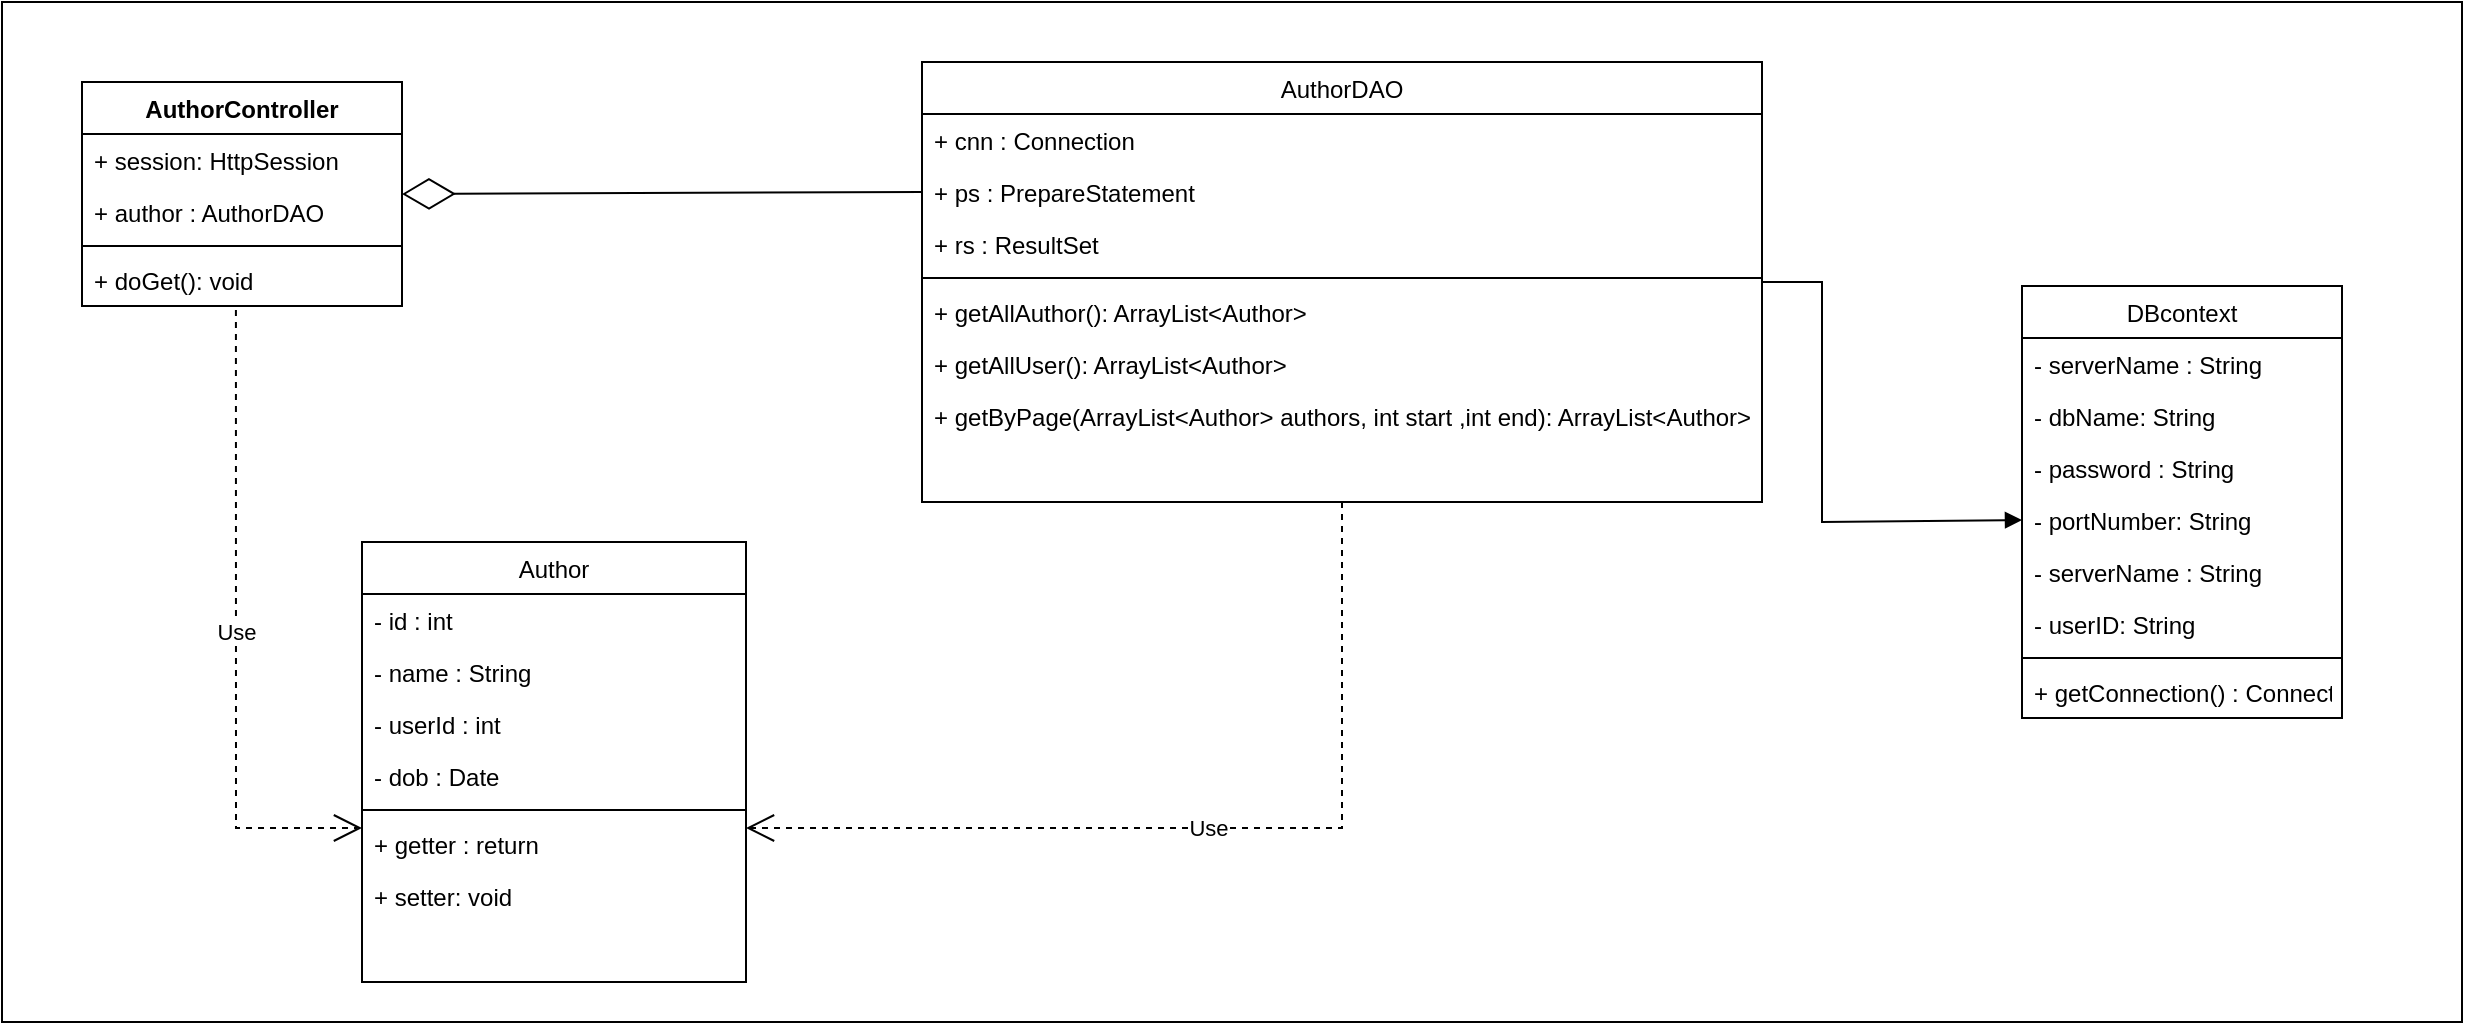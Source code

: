 <mxfile version="20.5.1" type="device" pages="8"><diagram id="kcMbLDcglmMu8IiweXcc" name="Trang-1"><mxGraphModel dx="1378" dy="699" grid="1" gridSize="10" guides="1" tooltips="1" connect="1" arrows="1" fold="1" page="1" pageScale="1" pageWidth="827" pageHeight="1169" math="0" shadow="0"><root><mxCell id="0"/><mxCell id="1" parent="0"/><mxCell id="6z-WNel4r4vm5440I5Vr-45" value="" style="rounded=0;whiteSpace=wrap;html=1;" parent="1" vertex="1"><mxGeometry x="290" y="110" width="1230" height="510" as="geometry"/></mxCell><mxCell id="6z-WNel4r4vm5440I5Vr-2" value="AuthorController" style="swimlane;fontStyle=1;align=center;verticalAlign=top;childLayout=stackLayout;horizontal=1;startSize=26;horizontalStack=0;resizeParent=1;resizeParentMax=0;resizeLast=0;collapsible=1;marginBottom=0;" parent="1" vertex="1"><mxGeometry x="330" y="150" width="160" height="112" as="geometry"/></mxCell><mxCell id="6z-WNel4r4vm5440I5Vr-3" value="+ session: HttpSession" style="text;strokeColor=none;fillColor=none;align=left;verticalAlign=top;spacingLeft=4;spacingRight=4;overflow=hidden;rotatable=0;points=[[0,0.5],[1,0.5]];portConstraint=eastwest;" parent="6z-WNel4r4vm5440I5Vr-2" vertex="1"><mxGeometry y="26" width="160" height="26" as="geometry"/></mxCell><mxCell id="6z-WNel4r4vm5440I5Vr-4" value="+ author : AuthorDAO" style="text;strokeColor=none;fillColor=none;align=left;verticalAlign=top;spacingLeft=4;spacingRight=4;overflow=hidden;rotatable=0;points=[[0,0.5],[1,0.5]];portConstraint=eastwest;" parent="6z-WNel4r4vm5440I5Vr-2" vertex="1"><mxGeometry y="52" width="160" height="26" as="geometry"/></mxCell><mxCell id="6z-WNel4r4vm5440I5Vr-5" value="" style="line;strokeWidth=1;fillColor=none;align=left;verticalAlign=middle;spacingTop=-1;spacingLeft=3;spacingRight=3;rotatable=0;labelPosition=right;points=[];portConstraint=eastwest;strokeColor=inherit;" parent="6z-WNel4r4vm5440I5Vr-2" vertex="1"><mxGeometry y="78" width="160" height="8" as="geometry"/></mxCell><mxCell id="6z-WNel4r4vm5440I5Vr-6" value="+ doGet(): void" style="text;strokeColor=none;fillColor=none;align=left;verticalAlign=top;spacingLeft=4;spacingRight=4;overflow=hidden;rotatable=0;points=[[0,0.5],[1,0.5]];portConstraint=eastwest;" parent="6z-WNel4r4vm5440I5Vr-2" vertex="1"><mxGeometry y="86" width="160" height="26" as="geometry"/></mxCell><mxCell id="6z-WNel4r4vm5440I5Vr-8" value="AuthorDAO" style="swimlane;fontStyle=0;align=center;verticalAlign=top;childLayout=stackLayout;horizontal=1;startSize=26;horizontalStack=0;resizeParent=1;resizeLast=0;collapsible=1;marginBottom=0;rounded=0;shadow=0;strokeWidth=1;" parent="1" vertex="1"><mxGeometry x="750" y="140" width="420" height="220" as="geometry"><mxRectangle x="130" y="380" width="160" height="26" as="alternateBounds"/></mxGeometry></mxCell><mxCell id="6z-WNel4r4vm5440I5Vr-9" value="+ cnn : Connection " style="text;align=left;verticalAlign=top;spacingLeft=4;spacingRight=4;overflow=hidden;rotatable=0;points=[[0,0.5],[1,0.5]];portConstraint=eastwest;" parent="6z-WNel4r4vm5440I5Vr-8" vertex="1"><mxGeometry y="26" width="420" height="26" as="geometry"/></mxCell><mxCell id="6z-WNel4r4vm5440I5Vr-10" value="+ ps : PrepareStatement" style="text;align=left;verticalAlign=top;spacingLeft=4;spacingRight=4;overflow=hidden;rotatable=0;points=[[0,0.5],[1,0.5]];portConstraint=eastwest;rounded=0;shadow=0;html=0;" parent="6z-WNel4r4vm5440I5Vr-8" vertex="1"><mxGeometry y="52" width="420" height="26" as="geometry"/></mxCell><mxCell id="6z-WNel4r4vm5440I5Vr-11" value="+ rs : ResultSet" style="text;align=left;verticalAlign=top;spacingLeft=4;spacingRight=4;overflow=hidden;rotatable=0;points=[[0,0.5],[1,0.5]];portConstraint=eastwest;rounded=0;shadow=0;html=0;" parent="6z-WNel4r4vm5440I5Vr-8" vertex="1"><mxGeometry y="78" width="420" height="26" as="geometry"/></mxCell><mxCell id="6z-WNel4r4vm5440I5Vr-12" value="" style="line;html=1;strokeWidth=1;align=left;verticalAlign=middle;spacingTop=-1;spacingLeft=3;spacingRight=3;rotatable=0;labelPosition=right;points=[];portConstraint=eastwest;" parent="6z-WNel4r4vm5440I5Vr-8" vertex="1"><mxGeometry y="104" width="420" height="8" as="geometry"/></mxCell><mxCell id="6z-WNel4r4vm5440I5Vr-13" value="+ getAllAuthor(): ArrayList&lt;Author&gt;" style="text;align=left;verticalAlign=top;spacingLeft=4;spacingRight=4;overflow=hidden;rotatable=0;points=[[0,0.5],[1,0.5]];portConstraint=eastwest;" parent="6z-WNel4r4vm5440I5Vr-8" vertex="1"><mxGeometry y="112" width="420" height="26" as="geometry"/></mxCell><mxCell id="6z-WNel4r4vm5440I5Vr-44" value="+ getAllUser(): ArrayList&lt;Author&gt;" style="text;strokeColor=none;fillColor=none;align=left;verticalAlign=top;spacingLeft=4;spacingRight=4;overflow=hidden;rotatable=0;points=[[0,0.5],[1,0.5]];portConstraint=eastwest;" parent="6z-WNel4r4vm5440I5Vr-8" vertex="1"><mxGeometry y="138" width="420" height="26" as="geometry"/></mxCell><mxCell id="6z-WNel4r4vm5440I5Vr-14" value="+ getByPage(ArrayList&lt;Author&gt; authors, int start ,int end): ArrayList&lt;Author&gt;" style="text;strokeColor=none;fillColor=none;align=left;verticalAlign=top;spacingLeft=4;spacingRight=4;overflow=hidden;rotatable=0;points=[[0,0.5],[1,0.5]];portConstraint=eastwest;" parent="6z-WNel4r4vm5440I5Vr-8" vertex="1"><mxGeometry y="164" width="420" height="26" as="geometry"/></mxCell><mxCell id="6z-WNel4r4vm5440I5Vr-15" value="Author" style="swimlane;fontStyle=0;align=center;verticalAlign=top;childLayout=stackLayout;horizontal=1;startSize=26;horizontalStack=0;resizeParent=1;resizeLast=0;collapsible=1;marginBottom=0;rounded=0;shadow=0;strokeWidth=1;" parent="1" vertex="1"><mxGeometry x="470" y="380" width="192" height="220" as="geometry"><mxRectangle x="550" y="140" width="160" height="26" as="alternateBounds"/></mxGeometry></mxCell><mxCell id="6z-WNel4r4vm5440I5Vr-16" value="- id : int" style="text;align=left;verticalAlign=top;spacingLeft=4;spacingRight=4;overflow=hidden;rotatable=0;points=[[0,0.5],[1,0.5]];portConstraint=eastwest;" parent="6z-WNel4r4vm5440I5Vr-15" vertex="1"><mxGeometry y="26" width="192" height="26" as="geometry"/></mxCell><mxCell id="6z-WNel4r4vm5440I5Vr-17" value="- name : String" style="text;align=left;verticalAlign=top;spacingLeft=4;spacingRight=4;overflow=hidden;rotatable=0;points=[[0,0.5],[1,0.5]];portConstraint=eastwest;rounded=0;shadow=0;html=0;" parent="6z-WNel4r4vm5440I5Vr-15" vertex="1"><mxGeometry y="52" width="192" height="26" as="geometry"/></mxCell><mxCell id="6z-WNel4r4vm5440I5Vr-18" value="- userId : int" style="text;align=left;verticalAlign=top;spacingLeft=4;spacingRight=4;overflow=hidden;rotatable=0;points=[[0,0.5],[1,0.5]];portConstraint=eastwest;rounded=0;shadow=0;html=0;" parent="6z-WNel4r4vm5440I5Vr-15" vertex="1"><mxGeometry y="78" width="192" height="26" as="geometry"/></mxCell><mxCell id="6z-WNel4r4vm5440I5Vr-19" value="- dob : Date" style="text;align=left;verticalAlign=top;spacingLeft=4;spacingRight=4;overflow=hidden;rotatable=0;points=[[0,0.5],[1,0.5]];portConstraint=eastwest;rounded=0;shadow=0;html=0;" parent="6z-WNel4r4vm5440I5Vr-15" vertex="1"><mxGeometry y="104" width="192" height="26" as="geometry"/></mxCell><mxCell id="6z-WNel4r4vm5440I5Vr-26" value="" style="line;strokeWidth=1;fillColor=none;align=left;verticalAlign=middle;spacingTop=-1;spacingLeft=3;spacingRight=3;rotatable=0;labelPosition=right;points=[];portConstraint=eastwest;strokeColor=inherit;" parent="6z-WNel4r4vm5440I5Vr-15" vertex="1"><mxGeometry y="130" width="192" height="8" as="geometry"/></mxCell><mxCell id="6z-WNel4r4vm5440I5Vr-27" value="+ getter : return" style="text;strokeColor=none;fillColor=none;align=left;verticalAlign=top;spacingLeft=4;spacingRight=4;overflow=hidden;rotatable=0;points=[[0,0.5],[1,0.5]];portConstraint=eastwest;" parent="6z-WNel4r4vm5440I5Vr-15" vertex="1"><mxGeometry y="138" width="192" height="26" as="geometry"/></mxCell><mxCell id="6z-WNel4r4vm5440I5Vr-28" value="+ setter: void" style="text;strokeColor=none;fillColor=none;align=left;verticalAlign=top;spacingLeft=4;spacingRight=4;overflow=hidden;rotatable=0;points=[[0,0.5],[1,0.5]];portConstraint=eastwest;" parent="6z-WNel4r4vm5440I5Vr-15" vertex="1"><mxGeometry y="164" width="192" height="26" as="geometry"/></mxCell><mxCell id="6z-WNel4r4vm5440I5Vr-29" value="Use" style="endArrow=open;endSize=12;dashed=1;html=1;rounded=0;exitX=0.481;exitY=1.077;exitDx=0;exitDy=0;entryX=0;entryY=0.5;entryDx=0;entryDy=0;exitPerimeter=0;" parent="1" source="6z-WNel4r4vm5440I5Vr-6" edge="1"><mxGeometry width="160" relative="1" as="geometry"><mxPoint x="625" y="140" as="sourcePoint"/><mxPoint x="470.0" y="523.0" as="targetPoint"/><Array as="points"><mxPoint x="407" y="523"/></Array></mxGeometry></mxCell><mxCell id="6z-WNel4r4vm5440I5Vr-30" value="Use" style="endArrow=open;endSize=12;dashed=1;html=1;rounded=0;entryX=1;entryY=0.5;entryDx=0;entryDy=0;exitX=0.5;exitY=1;exitDx=0;exitDy=0;" parent="1" source="6z-WNel4r4vm5440I5Vr-8" edge="1"><mxGeometry width="160" relative="1" as="geometry"><mxPoint x="1080" y="180" as="sourcePoint"/><mxPoint x="662.0" y="523.0" as="targetPoint"/><Array as="points"><mxPoint x="960" y="523"/></Array></mxGeometry></mxCell><mxCell id="6z-WNel4r4vm5440I5Vr-31" value="" style="endArrow=diamondThin;endFill=0;endSize=24;html=1;rounded=0;entryX=1;entryY=0.5;entryDx=0;entryDy=0;exitX=0;exitY=0.5;exitDx=0;exitDy=0;" parent="1" source="6z-WNel4r4vm5440I5Vr-10" target="6z-WNel4r4vm5440I5Vr-2" edge="1"><mxGeometry width="160" relative="1" as="geometry"><mxPoint x="470" y="290" as="sourcePoint"/><mxPoint x="630" y="290" as="targetPoint"/></mxGeometry></mxCell><mxCell id="6z-WNel4r4vm5440I5Vr-32" value="DBcontext" style="swimlane;fontStyle=0;align=center;verticalAlign=top;childLayout=stackLayout;horizontal=1;startSize=26;horizontalStack=0;resizeParent=1;resizeLast=0;collapsible=1;marginBottom=0;rounded=0;shadow=0;strokeWidth=1;" parent="1" vertex="1"><mxGeometry x="1300" y="252" width="160" height="216" as="geometry"><mxRectangle x="340" y="380" width="170" height="26" as="alternateBounds"/></mxGeometry></mxCell><mxCell id="6z-WNel4r4vm5440I5Vr-33" value="- serverName : String" style="text;align=left;verticalAlign=top;spacingLeft=4;spacingRight=4;overflow=hidden;rotatable=0;points=[[0,0.5],[1,0.5]];portConstraint=eastwest;" parent="6z-WNel4r4vm5440I5Vr-32" vertex="1"><mxGeometry y="26" width="160" height="26" as="geometry"/></mxCell><mxCell id="6z-WNel4r4vm5440I5Vr-34" value="- dbName: String" style="text;align=left;verticalAlign=top;spacingLeft=4;spacingRight=4;overflow=hidden;rotatable=0;points=[[0,0.5],[1,0.5]];portConstraint=eastwest;" parent="6z-WNel4r4vm5440I5Vr-32" vertex="1"><mxGeometry y="52" width="160" height="26" as="geometry"/></mxCell><mxCell id="6z-WNel4r4vm5440I5Vr-35" value="- password : String" style="text;align=left;verticalAlign=top;spacingLeft=4;spacingRight=4;overflow=hidden;rotatable=0;points=[[0,0.5],[1,0.5]];portConstraint=eastwest;" parent="6z-WNel4r4vm5440I5Vr-32" vertex="1"><mxGeometry y="78" width="160" height="26" as="geometry"/></mxCell><mxCell id="6z-WNel4r4vm5440I5Vr-36" value="- portNumber: String" style="text;align=left;verticalAlign=top;spacingLeft=4;spacingRight=4;overflow=hidden;rotatable=0;points=[[0,0.5],[1,0.5]];portConstraint=eastwest;" parent="6z-WNel4r4vm5440I5Vr-32" vertex="1"><mxGeometry y="104" width="160" height="26" as="geometry"/></mxCell><mxCell id="6z-WNel4r4vm5440I5Vr-37" value="- serverName : String" style="text;align=left;verticalAlign=top;spacingLeft=4;spacingRight=4;overflow=hidden;rotatable=0;points=[[0,0.5],[1,0.5]];portConstraint=eastwest;" parent="6z-WNel4r4vm5440I5Vr-32" vertex="1"><mxGeometry y="130" width="160" height="26" as="geometry"/></mxCell><mxCell id="6z-WNel4r4vm5440I5Vr-38" value="- userID: String" style="text;align=left;verticalAlign=top;spacingLeft=4;spacingRight=4;overflow=hidden;rotatable=0;points=[[0,0.5],[1,0.5]];portConstraint=eastwest;" parent="6z-WNel4r4vm5440I5Vr-32" vertex="1"><mxGeometry y="156" width="160" height="26" as="geometry"/></mxCell><mxCell id="6z-WNel4r4vm5440I5Vr-39" value="" style="line;html=1;strokeWidth=1;align=left;verticalAlign=middle;spacingTop=-1;spacingLeft=3;spacingRight=3;rotatable=0;labelPosition=right;points=[];portConstraint=eastwest;" parent="6z-WNel4r4vm5440I5Vr-32" vertex="1"><mxGeometry y="182" width="160" height="8" as="geometry"/></mxCell><mxCell id="6z-WNel4r4vm5440I5Vr-40" value="+ getConnection() : Connection" style="text;align=left;verticalAlign=top;spacingLeft=4;spacingRight=4;overflow=hidden;rotatable=0;points=[[0,0.5],[1,0.5]];portConstraint=eastwest;" parent="6z-WNel4r4vm5440I5Vr-32" vertex="1"><mxGeometry y="190" width="160" height="26" as="geometry"/></mxCell><mxCell id="6z-WNel4r4vm5440I5Vr-41" value="" style="html=1;verticalAlign=bottom;endArrow=block;rounded=0;entryX=0;entryY=0.5;entryDx=0;entryDy=0;exitX=1;exitY=0.75;exitDx=0;exitDy=0;exitPerimeter=0;" parent="1" source="6z-WNel4r4vm5440I5Vr-12" target="6z-WNel4r4vm5440I5Vr-36" edge="1"><mxGeometry width="80" relative="1" as="geometry"><mxPoint x="1150" y="250" as="sourcePoint"/><mxPoint x="1230" y="250" as="targetPoint"/><Array as="points"><mxPoint x="1200" y="250"/><mxPoint x="1200" y="370"/></Array></mxGeometry></mxCell></root></mxGraphModel></diagram><diagram id="DkDMi3iKveU_mnw9NgGF" name="Trang-2"><mxGraphModel dx="1378" dy="760" grid="1" gridSize="10" guides="1" tooltips="1" connect="1" arrows="1" fold="1" page="1" pageScale="1" pageWidth="827" pageHeight="1169" math="0" shadow="0"><root><mxCell id="0"/><mxCell id="1" parent="0"/><mxCell id="wTyEFA53FYQ6y72D129G-26" value="" style="rounded=0;whiteSpace=wrap;html=1;" parent="1" vertex="1"><mxGeometry x="50" y="150" width="710" height="560" as="geometry"/></mxCell><mxCell id="wTyEFA53FYQ6y72D129G-2" value="" style="shape=umlLifeline;participant=umlActor;perimeter=lifelinePerimeter;whiteSpace=wrap;html=1;container=1;collapsible=0;recursiveResize=0;verticalAlign=top;spacingTop=36;outlineConnect=0;" parent="1" vertex="1"><mxGeometry x="110" y="180" width="20" height="510" as="geometry"/></mxCell><mxCell id="wTyEFA53FYQ6y72D129G-3" value="AuthorController" style="shape=umlLifeline;perimeter=lifelinePerimeter;whiteSpace=wrap;html=1;container=1;collapsible=0;recursiveResize=0;outlineConnect=0;" parent="1" vertex="1"><mxGeometry x="240" y="180" width="100" height="510" as="geometry"/></mxCell><mxCell id="wTyEFA53FYQ6y72D129G-4" value="" style="html=1;points=[];perimeter=orthogonalPerimeter;" parent="wTyEFA53FYQ6y72D129G-3" vertex="1"><mxGeometry x="45" y="100" width="10" height="100" as="geometry"/></mxCell><mxCell id="wTyEFA53FYQ6y72D129G-5" value="" style="html=1;points=[];perimeter=orthogonalPerimeter;" parent="wTyEFA53FYQ6y72D129G-3" vertex="1"><mxGeometry x="45" y="310" width="10" height="70" as="geometry"/></mxCell><mxCell id="wTyEFA53FYQ6y72D129G-6" value="" style="html=1;points=[];perimeter=orthogonalPerimeter;" parent="wTyEFA53FYQ6y72D129G-3" vertex="1"><mxGeometry x="45" y="440" width="10" height="40" as="geometry"/></mxCell><mxCell id="wTyEFA53FYQ6y72D129G-7" value="AuthorDAO" style="shape=umlLifeline;perimeter=lifelinePerimeter;whiteSpace=wrap;html=1;container=1;collapsible=0;recursiveResize=0;outlineConnect=0;" parent="1" vertex="1"><mxGeometry x="430" y="180" width="100" height="510" as="geometry"/></mxCell><mxCell id="wTyEFA53FYQ6y72D129G-8" value="" style="html=1;points=[];perimeter=orthogonalPerimeter;" parent="wTyEFA53FYQ6y72D129G-7" vertex="1"><mxGeometry x="45" y="150" width="10" height="80" as="geometry"/></mxCell><mxCell id="wTyEFA53FYQ6y72D129G-9" value="" style="html=1;points=[];perimeter=orthogonalPerimeter;" parent="wTyEFA53FYQ6y72D129G-7" vertex="1"><mxGeometry x="45" y="280" width="10" height="40" as="geometry"/></mxCell><mxCell id="wTyEFA53FYQ6y72D129G-10" value="" style="html=1;points=[];perimeter=orthogonalPerimeter;" parent="wTyEFA53FYQ6y72D129G-7" vertex="1"><mxGeometry x="45" y="370" width="10" height="80" as="geometry"/></mxCell><mxCell id="wTyEFA53FYQ6y72D129G-13" value="DB" style="shape=umlLifeline;perimeter=lifelinePerimeter;whiteSpace=wrap;html=1;container=1;collapsible=0;recursiveResize=0;outlineConnect=0;" parent="1" vertex="1"><mxGeometry x="610" y="190" width="100" height="490" as="geometry"/></mxCell><mxCell id="wTyEFA53FYQ6y72D129G-14" value="" style="html=1;points=[];perimeter=orthogonalPerimeter;" parent="wTyEFA53FYQ6y72D129G-13" vertex="1"><mxGeometry x="45" y="205" width="10" height="85" as="geometry"/></mxCell><mxCell id="wTyEFA53FYQ6y72D129G-15" value="Admin click &lt;br&gt;on &quot;Authors Management&quot; title" style="html=1;verticalAlign=bottom;endArrow=block;rounded=0;entryX=0;entryY=0.15;entryDx=0;entryDy=0;entryPerimeter=0;" parent="1" source="wTyEFA53FYQ6y72D129G-2" target="wTyEFA53FYQ6y72D129G-4" edge="1"><mxGeometry width="80" relative="1" as="geometry"><mxPoint x="370" y="290" as="sourcePoint"/><mxPoint x="280" y="300" as="targetPoint"/></mxGeometry></mxCell><mxCell id="wTyEFA53FYQ6y72D129G-17" value="Query in DB" style="html=1;verticalAlign=bottom;endArrow=block;rounded=0;exitX=0.948;exitY=0.817;exitDx=0;exitDy=0;exitPerimeter=0;" parent="1" source="wTyEFA53FYQ6y72D129G-8" target="wTyEFA53FYQ6y72D129G-13" edge="1"><mxGeometry width="80" relative="1" as="geometry"><mxPoint x="490" y="350" as="sourcePoint"/><mxPoint x="810" y="400" as="targetPoint"/></mxGeometry></mxCell><mxCell id="wTyEFA53FYQ6y72D129G-19" value="return&amp;nbsp; AuthorList" style="html=1;verticalAlign=bottom;endArrow=open;dashed=1;endSize=8;rounded=0;exitX=-0.1;exitY=0.859;exitDx=0;exitDy=0;exitPerimeter=0;" parent="1" source="wTyEFA53FYQ6y72D129G-14" target="wTyEFA53FYQ6y72D129G-9" edge="1"><mxGeometry relative="1" as="geometry"><mxPoint x="654.48" y="469.45" as="sourcePoint"/><mxPoint x="550" y="420" as="targetPoint"/></mxGeometry></mxCell><mxCell id="wTyEFA53FYQ6y72D129G-20" value="return Authorlist" style="html=1;verticalAlign=bottom;endArrow=open;dashed=1;endSize=8;rounded=0;exitX=-0.086;exitY=0.714;exitDx=0;exitDy=0;exitPerimeter=0;" parent="1" source="wTyEFA53FYQ6y72D129G-9" target="wTyEFA53FYQ6y72D129G-5" edge="1"><mxGeometry relative="1" as="geometry"><mxPoint x="440" y="450" as="sourcePoint"/><mxPoint x="360" y="450" as="targetPoint"/></mxGeometry></mxCell><mxCell id="wTyEFA53FYQ6y72D129G-21" value="getByPage()" style="html=1;verticalAlign=bottom;endArrow=block;entryX=0;entryY=0;rounded=0;exitX=0.92;exitY=0.869;exitDx=0;exitDy=0;exitPerimeter=0;" parent="1" source="wTyEFA53FYQ6y72D129G-5" target="wTyEFA53FYQ6y72D129G-10" edge="1"><mxGeometry relative="1" as="geometry"><mxPoint x="360" y="480" as="sourcePoint"/></mxGeometry></mxCell><mxCell id="wTyEFA53FYQ6y72D129G-22" value="return" style="html=1;verticalAlign=bottom;endArrow=open;dashed=1;endSize=8;exitX=0;exitY=0.95;rounded=0;entryX=0.96;entryY=0.19;entryDx=0;entryDy=0;entryPerimeter=0;" parent="1" source="wTyEFA53FYQ6y72D129G-10" target="wTyEFA53FYQ6y72D129G-6" edge="1"><mxGeometry relative="1" as="geometry"><mxPoint x="360" y="556" as="targetPoint"/></mxGeometry></mxCell><mxCell id="wTyEFA53FYQ6y72D129G-23" value="dispatch &lt;br&gt;User Management Screen" style="html=1;verticalAlign=bottom;startArrow=oval;startFill=1;endArrow=block;startSize=8;rounded=0;exitX=0.057;exitY=0.836;exitDx=0;exitDy=0;exitPerimeter=0;" parent="1" source="wTyEFA53FYQ6y72D129G-6" target="wTyEFA53FYQ6y72D129G-2" edge="1"><mxGeometry width="60" relative="1" as="geometry"><mxPoint x="190" y="570" as="sourcePoint"/><mxPoint x="150" y="590" as="targetPoint"/></mxGeometry></mxCell><mxCell id="wTyEFA53FYQ6y72D129G-25" value="getAllUser()" style="html=1;verticalAlign=bottom;endArrow=block;rounded=0;exitX=1;exitY=0.83;exitDx=0;exitDy=0;exitPerimeter=0;entryX=-0.155;entryY=0.41;entryDx=0;entryDy=0;entryPerimeter=0;" parent="1" source="wTyEFA53FYQ6y72D129G-4" target="wTyEFA53FYQ6y72D129G-8" edge="1"><mxGeometry width="80" relative="1" as="geometry"><mxPoint x="298" y="380" as="sourcePoint"/><mxPoint x="414" y="393" as="targetPoint"/></mxGeometry></mxCell><mxCell id="wTyEFA53FYQ6y72D129G-24" value="getAllAuthor()" style="html=1;verticalAlign=bottom;endArrow=block;rounded=0;exitX=0.9;exitY=0.57;exitDx=0;exitDy=0;exitPerimeter=0;entryX=-0.086;entryY=0.1;entryDx=0;entryDy=0;entryPerimeter=0;" parent="1" source="wTyEFA53FYQ6y72D129G-4" target="wTyEFA53FYQ6y72D129G-8" edge="1"><mxGeometry width="80" relative="1" as="geometry"><mxPoint x="310" y="340" as="sourcePoint"/><mxPoint x="410" y="350" as="targetPoint"/></mxGeometry></mxCell></root></mxGraphModel></diagram><diagram id="i0P8o2b0M5rD5A7UOURU" name="Trang-3"><mxGraphModel dx="1422" dy="794" grid="1" gridSize="10" guides="1" tooltips="1" connect="1" arrows="1" fold="1" page="1" pageScale="1" pageWidth="827" pageHeight="1169" math="0" shadow="0"><root><mxCell id="0"/><mxCell id="1" parent="0"/><mxCell id="h0c7HlRoCXUH1wLvbAyj-1" value="" style="rounded=0;whiteSpace=wrap;html=1;" parent="1" vertex="1"><mxGeometry x="270" y="90" width="1250" height="530" as="geometry"/></mxCell><mxCell id="h0c7HlRoCXUH1wLvbAyj-2" value="AuthorController" style="swimlane;fontStyle=1;align=center;verticalAlign=top;childLayout=stackLayout;horizontal=1;startSize=26;horizontalStack=0;resizeParent=1;resizeParentMax=0;resizeLast=0;collapsible=1;marginBottom=0;" parent="1" vertex="1"><mxGeometry x="330" y="150" width="160" height="186" as="geometry"/></mxCell><mxCell id="h0c7HlRoCXUH1wLvbAyj-3" value="+ session: HttpSession" style="text;strokeColor=none;fillColor=none;align=left;verticalAlign=top;spacingLeft=4;spacingRight=4;overflow=hidden;rotatable=0;points=[[0,0.5],[1,0.5]];portConstraint=eastwest;" parent="h0c7HlRoCXUH1wLvbAyj-2" vertex="1"><mxGeometry y="26" width="160" height="26" as="geometry"/></mxCell><mxCell id="h0c7HlRoCXUH1wLvbAyj-4" value="+ author : AuthorDAO" style="text;strokeColor=none;fillColor=none;align=left;verticalAlign=top;spacingLeft=4;spacingRight=4;overflow=hidden;rotatable=0;points=[[0,0.5],[1,0.5]];portConstraint=eastwest;" parent="h0c7HlRoCXUH1wLvbAyj-2" vertex="1"><mxGeometry y="52" width="160" height="26" as="geometry"/></mxCell><mxCell id="h0c7HlRoCXUH1wLvbAyj-5" value="" style="line;strokeWidth=1;fillColor=none;align=left;verticalAlign=middle;spacingTop=-1;spacingLeft=3;spacingRight=3;rotatable=0;labelPosition=right;points=[];portConstraint=eastwest;strokeColor=inherit;" parent="h0c7HlRoCXUH1wLvbAyj-2" vertex="1"><mxGeometry y="78" width="160" height="8" as="geometry"/></mxCell><mxCell id="h0c7HlRoCXUH1wLvbAyj-41" value="+ doGet(): void" style="text;strokeColor=none;fillColor=none;align=left;verticalAlign=top;spacingLeft=4;spacingRight=4;overflow=hidden;rotatable=0;points=[[0,0.5],[1,0.5]];portConstraint=eastwest;" parent="h0c7HlRoCXUH1wLvbAyj-2" vertex="1"><mxGeometry y="86" width="160" height="26" as="geometry"/></mxCell><mxCell id="h0c7HlRoCXUH1wLvbAyj-6" value="+ doPost(): void" style="text;strokeColor=none;fillColor=none;align=left;verticalAlign=top;spacingLeft=4;spacingRight=4;overflow=hidden;rotatable=0;points=[[0,0.5],[1,0.5]];portConstraint=eastwest;" parent="h0c7HlRoCXUH1wLvbAyj-2" vertex="1"><mxGeometry y="112" width="160" height="74" as="geometry"/></mxCell><mxCell id="h0c7HlRoCXUH1wLvbAyj-8" value="AuthorDAO" style="swimlane;fontStyle=0;align=center;verticalAlign=top;childLayout=stackLayout;horizontal=1;startSize=26;horizontalStack=0;resizeParent=1;resizeLast=0;collapsible=1;marginBottom=0;rounded=0;shadow=0;strokeWidth=1;" parent="1" vertex="1"><mxGeometry x="750" y="140" width="420" height="290" as="geometry"><mxRectangle x="130" y="380" width="160" height="26" as="alternateBounds"/></mxGeometry></mxCell><mxCell id="h0c7HlRoCXUH1wLvbAyj-9" value="+ cnn : Connection " style="text;align=left;verticalAlign=top;spacingLeft=4;spacingRight=4;overflow=hidden;rotatable=0;points=[[0,0.5],[1,0.5]];portConstraint=eastwest;" parent="h0c7HlRoCXUH1wLvbAyj-8" vertex="1"><mxGeometry y="26" width="420" height="26" as="geometry"/></mxCell><mxCell id="h0c7HlRoCXUH1wLvbAyj-10" value="+ ps : PrepareStatement" style="text;align=left;verticalAlign=top;spacingLeft=4;spacingRight=4;overflow=hidden;rotatable=0;points=[[0,0.5],[1,0.5]];portConstraint=eastwest;rounded=0;shadow=0;html=0;" parent="h0c7HlRoCXUH1wLvbAyj-8" vertex="1"><mxGeometry y="52" width="420" height="26" as="geometry"/></mxCell><mxCell id="h0c7HlRoCXUH1wLvbAyj-11" value="+ rs : ResultSet" style="text;align=left;verticalAlign=top;spacingLeft=4;spacingRight=4;overflow=hidden;rotatable=0;points=[[0,0.5],[1,0.5]];portConstraint=eastwest;rounded=0;shadow=0;html=0;" parent="h0c7HlRoCXUH1wLvbAyj-8" vertex="1"><mxGeometry y="78" width="420" height="26" as="geometry"/></mxCell><mxCell id="h0c7HlRoCXUH1wLvbAyj-12" value="" style="line;html=1;strokeWidth=1;align=left;verticalAlign=middle;spacingTop=-1;spacingLeft=3;spacingRight=3;rotatable=0;labelPosition=right;points=[];portConstraint=eastwest;" parent="h0c7HlRoCXUH1wLvbAyj-8" vertex="1"><mxGeometry y="104" width="420" height="8" as="geometry"/></mxCell><mxCell id="h0c7HlRoCXUH1wLvbAyj-13" value="+ getAllAuthor(): ArrayList&lt;Author&gt;" style="text;align=left;verticalAlign=top;spacingLeft=4;spacingRight=4;overflow=hidden;rotatable=0;points=[[0,0.5],[1,0.5]];portConstraint=eastwest;" parent="h0c7HlRoCXUH1wLvbAyj-8" vertex="1"><mxGeometry y="112" width="420" height="26" as="geometry"/></mxCell><mxCell id="h0c7HlRoCXUH1wLvbAyj-14" value="+ getAllUser(): ArrayList&lt;Author&gt;" style="text;strokeColor=none;fillColor=none;align=left;verticalAlign=top;spacingLeft=4;spacingRight=4;overflow=hidden;rotatable=0;points=[[0,0.5],[1,0.5]];portConstraint=eastwest;" parent="h0c7HlRoCXUH1wLvbAyj-8" vertex="1"><mxGeometry y="138" width="420" height="26" as="geometry"/></mxCell><mxCell id="h0c7HlRoCXUH1wLvbAyj-15" value="+ getByPage(ArrayList&lt;Author&gt; authors, int start ,int end): ArrayList&lt;Author&gt;" style="text;strokeColor=none;fillColor=none;align=left;verticalAlign=top;spacingLeft=4;spacingRight=4;overflow=hidden;rotatable=0;points=[[0,0.5],[1,0.5]];portConstraint=eastwest;" parent="h0c7HlRoCXUH1wLvbAyj-8" vertex="1"><mxGeometry y="164" width="420" height="26" as="geometry"/></mxCell><mxCell id="h0c7HlRoCXUH1wLvbAyj-42" value="+ updateAu(int id , string name) : void" style="text;strokeColor=none;fillColor=none;align=left;verticalAlign=top;spacingLeft=4;spacingRight=4;overflow=hidden;rotatable=0;points=[[0,0.5],[1,0.5]];portConstraint=eastwest;" parent="h0c7HlRoCXUH1wLvbAyj-8" vertex="1"><mxGeometry y="190" width="420" height="26" as="geometry"/></mxCell><mxCell id="h0c7HlRoCXUH1wLvbAyj-43" value="+ searchByUAname(string name) : ArrayList&lt;Author&gt;" style="text;strokeColor=none;fillColor=none;align=left;verticalAlign=top;spacingLeft=4;spacingRight=4;overflow=hidden;rotatable=0;points=[[0,0.5],[1,0.5]];portConstraint=eastwest;" parent="h0c7HlRoCXUH1wLvbAyj-8" vertex="1"><mxGeometry y="216" width="420" height="26" as="geometry"/></mxCell><mxCell id="h0c7HlRoCXUH1wLvbAyj-44" value="+ searchByUname(string name) : ArrayList&lt;Author&gt;" style="text;strokeColor=none;fillColor=none;align=left;verticalAlign=top;spacingLeft=4;spacingRight=4;overflow=hidden;rotatable=0;points=[[0,0.5],[1,0.5]];portConstraint=eastwest;" parent="h0c7HlRoCXUH1wLvbAyj-8" vertex="1"><mxGeometry y="242" width="420" height="26" as="geometry"/></mxCell><mxCell id="h0c7HlRoCXUH1wLvbAyj-16" value="Author" style="swimlane;fontStyle=0;align=center;verticalAlign=top;childLayout=stackLayout;horizontal=1;startSize=26;horizontalStack=0;resizeParent=1;resizeLast=0;collapsible=1;marginBottom=0;rounded=0;shadow=0;strokeWidth=1;" parent="1" vertex="1"><mxGeometry x="470" y="380" width="192" height="220" as="geometry"><mxRectangle x="550" y="140" width="160" height="26" as="alternateBounds"/></mxGeometry></mxCell><mxCell id="h0c7HlRoCXUH1wLvbAyj-17" value="- id : int" style="text;align=left;verticalAlign=top;spacingLeft=4;spacingRight=4;overflow=hidden;rotatable=0;points=[[0,0.5],[1,0.5]];portConstraint=eastwest;" parent="h0c7HlRoCXUH1wLvbAyj-16" vertex="1"><mxGeometry y="26" width="192" height="26" as="geometry"/></mxCell><mxCell id="h0c7HlRoCXUH1wLvbAyj-18" value="- name : String" style="text;align=left;verticalAlign=top;spacingLeft=4;spacingRight=4;overflow=hidden;rotatable=0;points=[[0,0.5],[1,0.5]];portConstraint=eastwest;rounded=0;shadow=0;html=0;" parent="h0c7HlRoCXUH1wLvbAyj-16" vertex="1"><mxGeometry y="52" width="192" height="26" as="geometry"/></mxCell><mxCell id="h0c7HlRoCXUH1wLvbAyj-19" value="- userId : int" style="text;align=left;verticalAlign=top;spacingLeft=4;spacingRight=4;overflow=hidden;rotatable=0;points=[[0,0.5],[1,0.5]];portConstraint=eastwest;rounded=0;shadow=0;html=0;" parent="h0c7HlRoCXUH1wLvbAyj-16" vertex="1"><mxGeometry y="78" width="192" height="26" as="geometry"/></mxCell><mxCell id="h0c7HlRoCXUH1wLvbAyj-20" value="- dob : Date" style="text;align=left;verticalAlign=top;spacingLeft=4;spacingRight=4;overflow=hidden;rotatable=0;points=[[0,0.5],[1,0.5]];portConstraint=eastwest;rounded=0;shadow=0;html=0;" parent="h0c7HlRoCXUH1wLvbAyj-16" vertex="1"><mxGeometry y="104" width="192" height="26" as="geometry"/></mxCell><mxCell id="h0c7HlRoCXUH1wLvbAyj-21" value="" style="line;strokeWidth=1;fillColor=none;align=left;verticalAlign=middle;spacingTop=-1;spacingLeft=3;spacingRight=3;rotatable=0;labelPosition=right;points=[];portConstraint=eastwest;strokeColor=inherit;" parent="h0c7HlRoCXUH1wLvbAyj-16" vertex="1"><mxGeometry y="130" width="192" height="8" as="geometry"/></mxCell><mxCell id="h0c7HlRoCXUH1wLvbAyj-22" value="+ getter : return" style="text;strokeColor=none;fillColor=none;align=left;verticalAlign=top;spacingLeft=4;spacingRight=4;overflow=hidden;rotatable=0;points=[[0,0.5],[1,0.5]];portConstraint=eastwest;" parent="h0c7HlRoCXUH1wLvbAyj-16" vertex="1"><mxGeometry y="138" width="192" height="26" as="geometry"/></mxCell><mxCell id="h0c7HlRoCXUH1wLvbAyj-23" value="+ setter: void" style="text;strokeColor=none;fillColor=none;align=left;verticalAlign=top;spacingLeft=4;spacingRight=4;overflow=hidden;rotatable=0;points=[[0,0.5],[1,0.5]];portConstraint=eastwest;" parent="h0c7HlRoCXUH1wLvbAyj-16" vertex="1"><mxGeometry y="164" width="192" height="26" as="geometry"/></mxCell><mxCell id="h0c7HlRoCXUH1wLvbAyj-24" value="Use" style="endArrow=open;endSize=12;dashed=1;html=1;rounded=0;exitX=0.481;exitY=1.077;exitDx=0;exitDy=0;entryX=0;entryY=0.5;entryDx=0;entryDy=0;exitPerimeter=0;" parent="1" source="h0c7HlRoCXUH1wLvbAyj-6" edge="1"><mxGeometry width="160" relative="1" as="geometry"><mxPoint x="625" y="140" as="sourcePoint"/><mxPoint x="470.0" y="523.0" as="targetPoint"/><Array as="points"><mxPoint x="407" y="523"/></Array></mxGeometry></mxCell><mxCell id="h0c7HlRoCXUH1wLvbAyj-25" value="Use" style="endArrow=open;endSize=12;dashed=1;html=1;rounded=0;entryX=1;entryY=0.5;entryDx=0;entryDy=0;exitX=0.5;exitY=1;exitDx=0;exitDy=0;" parent="1" source="h0c7HlRoCXUH1wLvbAyj-8" edge="1"><mxGeometry width="160" relative="1" as="geometry"><mxPoint x="1080" y="180" as="sourcePoint"/><mxPoint x="662.0" y="523.0" as="targetPoint"/><Array as="points"><mxPoint x="960" y="523"/></Array></mxGeometry></mxCell><mxCell id="h0c7HlRoCXUH1wLvbAyj-26" value="" style="endArrow=diamondThin;endFill=0;endSize=24;html=1;rounded=0;entryX=1;entryY=0.5;entryDx=0;entryDy=0;exitX=-0.005;exitY=0.962;exitDx=0;exitDy=0;exitPerimeter=0;" parent="1" source="h0c7HlRoCXUH1wLvbAyj-11" target="h0c7HlRoCXUH1wLvbAyj-2" edge="1"><mxGeometry width="160" relative="1" as="geometry"><mxPoint x="470" y="290" as="sourcePoint"/><mxPoint x="630" y="290" as="targetPoint"/></mxGeometry></mxCell><mxCell id="h0c7HlRoCXUH1wLvbAyj-27" value="DBcontext" style="swimlane;fontStyle=0;align=center;verticalAlign=top;childLayout=stackLayout;horizontal=1;startSize=26;horizontalStack=0;resizeParent=1;resizeLast=0;collapsible=1;marginBottom=0;rounded=0;shadow=0;strokeWidth=1;" parent="1" vertex="1"><mxGeometry x="1300" y="252" width="160" height="216" as="geometry"><mxRectangle x="340" y="380" width="170" height="26" as="alternateBounds"/></mxGeometry></mxCell><mxCell id="h0c7HlRoCXUH1wLvbAyj-28" value="- serverName : String" style="text;align=left;verticalAlign=top;spacingLeft=4;spacingRight=4;overflow=hidden;rotatable=0;points=[[0,0.5],[1,0.5]];portConstraint=eastwest;" parent="h0c7HlRoCXUH1wLvbAyj-27" vertex="1"><mxGeometry y="26" width="160" height="26" as="geometry"/></mxCell><mxCell id="h0c7HlRoCXUH1wLvbAyj-29" value="- dbName: String" style="text;align=left;verticalAlign=top;spacingLeft=4;spacingRight=4;overflow=hidden;rotatable=0;points=[[0,0.5],[1,0.5]];portConstraint=eastwest;" parent="h0c7HlRoCXUH1wLvbAyj-27" vertex="1"><mxGeometry y="52" width="160" height="26" as="geometry"/></mxCell><mxCell id="h0c7HlRoCXUH1wLvbAyj-30" value="- password : String" style="text;align=left;verticalAlign=top;spacingLeft=4;spacingRight=4;overflow=hidden;rotatable=0;points=[[0,0.5],[1,0.5]];portConstraint=eastwest;" parent="h0c7HlRoCXUH1wLvbAyj-27" vertex="1"><mxGeometry y="78" width="160" height="26" as="geometry"/></mxCell><mxCell id="h0c7HlRoCXUH1wLvbAyj-31" value="- portNumber: String" style="text;align=left;verticalAlign=top;spacingLeft=4;spacingRight=4;overflow=hidden;rotatable=0;points=[[0,0.5],[1,0.5]];portConstraint=eastwest;" parent="h0c7HlRoCXUH1wLvbAyj-27" vertex="1"><mxGeometry y="104" width="160" height="26" as="geometry"/></mxCell><mxCell id="h0c7HlRoCXUH1wLvbAyj-32" value="- serverName : String" style="text;align=left;verticalAlign=top;spacingLeft=4;spacingRight=4;overflow=hidden;rotatable=0;points=[[0,0.5],[1,0.5]];portConstraint=eastwest;" parent="h0c7HlRoCXUH1wLvbAyj-27" vertex="1"><mxGeometry y="130" width="160" height="26" as="geometry"/></mxCell><mxCell id="h0c7HlRoCXUH1wLvbAyj-33" value="- userID: String" style="text;align=left;verticalAlign=top;spacingLeft=4;spacingRight=4;overflow=hidden;rotatable=0;points=[[0,0.5],[1,0.5]];portConstraint=eastwest;" parent="h0c7HlRoCXUH1wLvbAyj-27" vertex="1"><mxGeometry y="156" width="160" height="26" as="geometry"/></mxCell><mxCell id="h0c7HlRoCXUH1wLvbAyj-34" value="" style="line;html=1;strokeWidth=1;align=left;verticalAlign=middle;spacingTop=-1;spacingLeft=3;spacingRight=3;rotatable=0;labelPosition=right;points=[];portConstraint=eastwest;" parent="h0c7HlRoCXUH1wLvbAyj-27" vertex="1"><mxGeometry y="182" width="160" height="8" as="geometry"/></mxCell><mxCell id="h0c7HlRoCXUH1wLvbAyj-35" value="+ getConnection() : Connection" style="text;align=left;verticalAlign=top;spacingLeft=4;spacingRight=4;overflow=hidden;rotatable=0;points=[[0,0.5],[1,0.5]];portConstraint=eastwest;" parent="h0c7HlRoCXUH1wLvbAyj-27" vertex="1"><mxGeometry y="190" width="160" height="26" as="geometry"/></mxCell><mxCell id="h0c7HlRoCXUH1wLvbAyj-36" value="" style="html=1;verticalAlign=bottom;endArrow=block;rounded=0;entryX=0;entryY=0.5;entryDx=0;entryDy=0;exitX=1;exitY=0.75;exitDx=0;exitDy=0;exitPerimeter=0;" parent="1" source="h0c7HlRoCXUH1wLvbAyj-12" target="h0c7HlRoCXUH1wLvbAyj-31" edge="1"><mxGeometry width="80" relative="1" as="geometry"><mxPoint x="1150" y="250" as="sourcePoint"/><mxPoint x="1230" y="250" as="targetPoint"/><Array as="points"><mxPoint x="1200" y="250"/><mxPoint x="1200" y="370"/></Array></mxGeometry></mxCell></root></mxGraphModel></diagram><diagram id="g0clUs1QJ-L48SuzpUGs" name="Trang-4"><mxGraphModel dx="1673" dy="2103" grid="1" gridSize="10" guides="1" tooltips="1" connect="1" arrows="1" fold="1" page="1" pageScale="1" pageWidth="827" pageHeight="1169" math="0" shadow="0"><root><mxCell id="0"/><mxCell id="1" parent="0"/><mxCell id="TUuiDbf3bFCA9xyRyXYt-3" value="" style="rounded=0;whiteSpace=wrap;html=1;" parent="1" vertex="1"><mxGeometry x="270" y="-660" width="1310" height="990" as="geometry"/></mxCell><mxCell id="_OwYTpxUZbnLxEwYfIxb-2" value="LoadAuthor" style="swimlane;fontStyle=1;align=center;verticalAlign=top;childLayout=stackLayout;horizontal=1;startSize=26;horizontalStack=0;resizeParent=1;resizeParentMax=0;resizeLast=0;collapsible=1;marginBottom=0;" parent="1" vertex="1"><mxGeometry x="330" y="138" width="160" height="150" as="geometry"/></mxCell><mxCell id="_OwYTpxUZbnLxEwYfIxb-3" value="+ session: HttpSession" style="text;strokeColor=none;fillColor=none;align=left;verticalAlign=top;spacingLeft=4;spacingRight=4;overflow=hidden;rotatable=0;points=[[0,0.5],[1,0.5]];portConstraint=eastwest;" parent="_OwYTpxUZbnLxEwYfIxb-2" vertex="1"><mxGeometry y="26" width="160" height="26" as="geometry"/></mxCell><mxCell id="_OwYTpxUZbnLxEwYfIxb-4" value="+ author : AuthorDAO" style="text;strokeColor=none;fillColor=none;align=left;verticalAlign=top;spacingLeft=4;spacingRight=4;overflow=hidden;rotatable=0;points=[[0,0.5],[1,0.5]];portConstraint=eastwest;" parent="_OwYTpxUZbnLxEwYfIxb-2" vertex="1"><mxGeometry y="52" width="160" height="26" as="geometry"/></mxCell><mxCell id="_OwYTpxUZbnLxEwYfIxb-5" value="" style="line;strokeWidth=1;fillColor=none;align=left;verticalAlign=middle;spacingTop=-1;spacingLeft=3;spacingRight=3;rotatable=0;labelPosition=right;points=[];portConstraint=eastwest;strokeColor=inherit;" parent="_OwYTpxUZbnLxEwYfIxb-2" vertex="1"><mxGeometry y="78" width="160" height="8" as="geometry"/></mxCell><mxCell id="_OwYTpxUZbnLxEwYfIxb-6" value="+ doGet(): void" style="text;strokeColor=none;fillColor=none;align=left;verticalAlign=top;spacingLeft=4;spacingRight=4;overflow=hidden;rotatable=0;points=[[0,0.5],[1,0.5]];portConstraint=eastwest;" parent="_OwYTpxUZbnLxEwYfIxb-2" vertex="1"><mxGeometry y="86" width="160" height="64" as="geometry"/></mxCell><mxCell id="_OwYTpxUZbnLxEwYfIxb-8" value="AuthorController" style="swimlane;fontStyle=0;childLayout=stackLayout;horizontal=1;startSize=26;fillColor=none;horizontalStack=0;resizeParent=1;resizeParentMax=0;resizeLast=0;collapsible=1;marginBottom=0;" parent="1" vertex="1"><mxGeometry x="600" y="170" width="170" height="52" as="geometry"/></mxCell><mxCell id="_OwYTpxUZbnLxEwYfIxb-42" value="+ doGet() : void" style="text;strokeColor=none;fillColor=none;align=left;verticalAlign=top;spacingLeft=4;spacingRight=4;overflow=hidden;rotatable=0;points=[[0,0.5],[1,0.5]];portConstraint=eastwest;" parent="_OwYTpxUZbnLxEwYfIxb-8" vertex="1"><mxGeometry y="26" width="170" height="26" as="geometry"/></mxCell><mxCell id="_OwYTpxUZbnLxEwYfIxb-9" value="BookDAO" style="swimlane;fontStyle=0;align=center;verticalAlign=top;childLayout=stackLayout;horizontal=1;startSize=26;horizontalStack=0;resizeParent=1;resizeLast=0;collapsible=1;marginBottom=0;rounded=0;shadow=0;strokeWidth=1;" parent="1" vertex="1"><mxGeometry x="720" y="-134" width="420" height="204" as="geometry"><mxRectangle x="130" y="380" width="160" height="26" as="alternateBounds"/></mxGeometry></mxCell><mxCell id="_OwYTpxUZbnLxEwYfIxb-10" value="+ cnn : Connection " style="text;align=left;verticalAlign=top;spacingLeft=4;spacingRight=4;overflow=hidden;rotatable=0;points=[[0,0.5],[1,0.5]];portConstraint=eastwest;" parent="_OwYTpxUZbnLxEwYfIxb-9" vertex="1"><mxGeometry y="26" width="420" height="26" as="geometry"/></mxCell><mxCell id="_OwYTpxUZbnLxEwYfIxb-11" value="+ ps : PrepareStatement" style="text;align=left;verticalAlign=top;spacingLeft=4;spacingRight=4;overflow=hidden;rotatable=0;points=[[0,0.5],[1,0.5]];portConstraint=eastwest;rounded=0;shadow=0;html=0;" parent="_OwYTpxUZbnLxEwYfIxb-9" vertex="1"><mxGeometry y="52" width="420" height="26" as="geometry"/></mxCell><mxCell id="_OwYTpxUZbnLxEwYfIxb-12" value="+ rs : ResultSet" style="text;align=left;verticalAlign=top;spacingLeft=4;spacingRight=4;overflow=hidden;rotatable=0;points=[[0,0.5],[1,0.5]];portConstraint=eastwest;rounded=0;shadow=0;html=0;" parent="_OwYTpxUZbnLxEwYfIxb-9" vertex="1"><mxGeometry y="78" width="420" height="26" as="geometry"/></mxCell><mxCell id="_OwYTpxUZbnLxEwYfIxb-13" value="" style="line;html=1;strokeWidth=1;align=left;verticalAlign=middle;spacingTop=-1;spacingLeft=3;spacingRight=3;rotatable=0;labelPosition=right;points=[];portConstraint=eastwest;" parent="_OwYTpxUZbnLxEwYfIxb-9" vertex="1"><mxGeometry y="104" width="420" height="8" as="geometry"/></mxCell><mxCell id="1OigDyJE9QMgH0lVeX3Q-17" value="+ getAllBooksByAuthorId(int id ): ArrayList&lt;Book&gt;" style="text;strokeColor=none;fillColor=none;align=left;verticalAlign=top;spacingLeft=4;spacingRight=4;overflow=hidden;rotatable=0;points=[[0,0.5],[1,0.5]];portConstraint=eastwest;" parent="_OwYTpxUZbnLxEwYfIxb-9" vertex="1"><mxGeometry y="112" width="420" height="26" as="geometry"/></mxCell><mxCell id="1OigDyJE9QMgH0lVeX3Q-18" value="+ getByPage(ArrayList&lt;Book&gt; books , int start , int end ) : ArrayList&lt;Book&gt;" style="text;strokeColor=none;fillColor=none;align=left;verticalAlign=top;spacingLeft=4;spacingRight=4;overflow=hidden;rotatable=0;points=[[0,0.5],[1,0.5]];portConstraint=eastwest;" parent="_OwYTpxUZbnLxEwYfIxb-9" vertex="1"><mxGeometry y="138" width="420" height="26" as="geometry"/></mxCell><mxCell id="_OwYTpxUZbnLxEwYfIxb-20" value="Book" style="swimlane;fontStyle=0;align=center;verticalAlign=top;childLayout=stackLayout;horizontal=1;startSize=26;horizontalStack=0;resizeParent=1;resizeLast=0;collapsible=1;marginBottom=0;rounded=0;shadow=0;strokeWidth=1;" parent="1" vertex="1"><mxGeometry x="520" y="-620" width="192" height="424" as="geometry"><mxRectangle x="550" y="140" width="160" height="26" as="alternateBounds"/></mxGeometry></mxCell><mxCell id="_OwYTpxUZbnLxEwYfIxb-21" value="- id : int" style="text;align=left;verticalAlign=top;spacingLeft=4;spacingRight=4;overflow=hidden;rotatable=0;points=[[0,0.5],[1,0.5]];portConstraint=eastwest;" parent="_OwYTpxUZbnLxEwYfIxb-20" vertex="1"><mxGeometry y="26" width="192" height="26" as="geometry"/></mxCell><mxCell id="_OwYTpxUZbnLxEwYfIxb-22" value="- name : String" style="text;align=left;verticalAlign=top;spacingLeft=4;spacingRight=4;overflow=hidden;rotatable=0;points=[[0,0.5],[1,0.5]];portConstraint=eastwest;rounded=0;shadow=0;html=0;" parent="_OwYTpxUZbnLxEwYfIxb-20" vertex="1"><mxGeometry y="52" width="192" height="26" as="geometry"/></mxCell><mxCell id="_OwYTpxUZbnLxEwYfIxb-23" value="- authorId : int" style="text;align=left;verticalAlign=top;spacingLeft=4;spacingRight=4;overflow=hidden;rotatable=0;points=[[0,0.5],[1,0.5]];portConstraint=eastwest;rounded=0;shadow=0;html=0;" parent="_OwYTpxUZbnLxEwYfIxb-20" vertex="1"><mxGeometry y="78" width="192" height="26" as="geometry"/></mxCell><mxCell id="_OwYTpxUZbnLxEwYfIxb-24" value="- author: Author" style="text;align=left;verticalAlign=top;spacingLeft=4;spacingRight=4;overflow=hidden;rotatable=0;points=[[0,0.5],[1,0.5]];portConstraint=eastwest;rounded=0;shadow=0;html=0;" parent="_OwYTpxUZbnLxEwYfIxb-20" vertex="1"><mxGeometry y="104" width="192" height="26" as="geometry"/></mxCell><mxCell id="1OigDyJE9QMgH0lVeX3Q-19" value="- category : ArrayList&lt;Category&gt;" style="text;strokeColor=none;fillColor=none;align=left;verticalAlign=top;spacingLeft=4;spacingRight=4;overflow=hidden;rotatable=0;points=[[0,0.5],[1,0.5]];portConstraint=eastwest;" parent="_OwYTpxUZbnLxEwYfIxb-20" vertex="1"><mxGeometry y="130" width="192" height="26" as="geometry"/></mxCell><mxCell id="1OigDyJE9QMgH0lVeX3Q-20" value="- rating : float" style="text;strokeColor=none;fillColor=none;align=left;verticalAlign=top;spacingLeft=4;spacingRight=4;overflow=hidden;rotatable=0;points=[[0,0.5],[1,0.5]];portConstraint=eastwest;" parent="_OwYTpxUZbnLxEwYfIxb-20" vertex="1"><mxGeometry y="156" width="192" height="26" as="geometry"/></mxCell><mxCell id="1OigDyJE9QMgH0lVeX3Q-21" value="- favourite : int" style="text;strokeColor=none;fillColor=none;align=left;verticalAlign=top;spacingLeft=4;spacingRight=4;overflow=hidden;rotatable=0;points=[[0,0.5],[1,0.5]];portConstraint=eastwest;" parent="_OwYTpxUZbnLxEwYfIxb-20" vertex="1"><mxGeometry y="182" width="192" height="26" as="geometry"/></mxCell><mxCell id="1OigDyJE9QMgH0lVeX3Q-23" value="- price : float" style="text;strokeColor=none;fillColor=none;align=left;verticalAlign=top;spacingLeft=4;spacingRight=4;overflow=hidden;rotatable=0;points=[[0,0.5],[1,0.5]];portConstraint=eastwest;" parent="_OwYTpxUZbnLxEwYfIxb-20" vertex="1"><mxGeometry y="208" width="192" height="26" as="geometry"/></mxCell><mxCell id="1OigDyJE9QMgH0lVeX3Q-22" value="- issale : bool" style="text;strokeColor=none;fillColor=none;align=left;verticalAlign=top;spacingLeft=4;spacingRight=4;overflow=hidden;rotatable=0;points=[[0,0.5],[1,0.5]];portConstraint=eastwest;" parent="_OwYTpxUZbnLxEwYfIxb-20" vertex="1"><mxGeometry y="234" width="192" height="26" as="geometry"/></mxCell><mxCell id="1OigDyJE9QMgH0lVeX3Q-24" value="- image : string" style="text;strokeColor=none;fillColor=none;align=left;verticalAlign=top;spacingLeft=4;spacingRight=4;overflow=hidden;rotatable=0;points=[[0,0.5],[1,0.5]];portConstraint=eastwest;" parent="_OwYTpxUZbnLxEwYfIxb-20" vertex="1"><mxGeometry y="260" width="192" height="26" as="geometry"/></mxCell><mxCell id="1OigDyJE9QMgH0lVeX3Q-25" value="- description: String" style="text;strokeColor=none;fillColor=none;align=left;verticalAlign=top;spacingLeft=4;spacingRight=4;overflow=hidden;rotatable=0;points=[[0,0.5],[1,0.5]];portConstraint=eastwest;" parent="_OwYTpxUZbnLxEwYfIxb-20" vertex="1"><mxGeometry y="286" width="192" height="26" as="geometry"/></mxCell><mxCell id="1OigDyJE9QMgH0lVeX3Q-26" value="- views: int" style="text;strokeColor=none;fillColor=none;align=left;verticalAlign=top;spacingLeft=4;spacingRight=4;overflow=hidden;rotatable=0;points=[[0,0.5],[1,0.5]];portConstraint=eastwest;" parent="_OwYTpxUZbnLxEwYfIxb-20" vertex="1"><mxGeometry y="312" width="192" height="26" as="geometry"/></mxCell><mxCell id="1OigDyJE9QMgH0lVeX3Q-27" value="- statut: bool" style="text;strokeColor=none;fillColor=none;align=left;verticalAlign=top;spacingLeft=4;spacingRight=4;overflow=hidden;rotatable=0;points=[[0,0.5],[1,0.5]];portConstraint=eastwest;" parent="_OwYTpxUZbnLxEwYfIxb-20" vertex="1"><mxGeometry y="338" width="192" height="26" as="geometry"/></mxCell><mxCell id="_OwYTpxUZbnLxEwYfIxb-25" value="" style="line;strokeWidth=1;fillColor=none;align=left;verticalAlign=middle;spacingTop=-1;spacingLeft=3;spacingRight=3;rotatable=0;labelPosition=right;points=[];portConstraint=eastwest;strokeColor=inherit;" parent="_OwYTpxUZbnLxEwYfIxb-20" vertex="1"><mxGeometry y="364" width="192" height="8" as="geometry"/></mxCell><mxCell id="_OwYTpxUZbnLxEwYfIxb-26" value="+ getter : return" style="text;strokeColor=none;fillColor=none;align=left;verticalAlign=top;spacingLeft=4;spacingRight=4;overflow=hidden;rotatable=0;points=[[0,0.5],[1,0.5]];portConstraint=eastwest;" parent="_OwYTpxUZbnLxEwYfIxb-20" vertex="1"><mxGeometry y="372" width="192" height="26" as="geometry"/></mxCell><mxCell id="_OwYTpxUZbnLxEwYfIxb-27" value="+ setter: void" style="text;strokeColor=none;fillColor=none;align=left;verticalAlign=top;spacingLeft=4;spacingRight=4;overflow=hidden;rotatable=0;points=[[0,0.5],[1,0.5]];portConstraint=eastwest;" parent="_OwYTpxUZbnLxEwYfIxb-20" vertex="1"><mxGeometry y="398" width="192" height="26" as="geometry"/></mxCell><mxCell id="_OwYTpxUZbnLxEwYfIxb-30" value="" style="endArrow=diamondThin;endFill=0;endSize=24;html=1;rounded=0;entryX=1;entryY=0.231;entryDx=0;entryDy=0;exitX=0;exitY=0.5;exitDx=0;exitDy=0;entryPerimeter=0;" parent="1" source="_OwYTpxUZbnLxEwYfIxb-12" target="1OigDyJE9QMgH0lVeX3Q-6" edge="1"><mxGeometry width="160" relative="1" as="geometry"><mxPoint x="470" y="290" as="sourcePoint"/><mxPoint x="630" y="290" as="targetPoint"/></mxGeometry></mxCell><mxCell id="_OwYTpxUZbnLxEwYfIxb-31" value="DBcontext" style="swimlane;fontStyle=0;align=center;verticalAlign=top;childLayout=stackLayout;horizontal=1;startSize=26;horizontalStack=0;resizeParent=1;resizeLast=0;collapsible=1;marginBottom=0;rounded=0;shadow=0;strokeWidth=1;" parent="1" vertex="1"><mxGeometry x="1360" y="-50" width="160" height="216" as="geometry"><mxRectangle x="340" y="380" width="170" height="26" as="alternateBounds"/></mxGeometry></mxCell><mxCell id="_OwYTpxUZbnLxEwYfIxb-32" value="- serverName : String" style="text;align=left;verticalAlign=top;spacingLeft=4;spacingRight=4;overflow=hidden;rotatable=0;points=[[0,0.5],[1,0.5]];portConstraint=eastwest;" parent="_OwYTpxUZbnLxEwYfIxb-31" vertex="1"><mxGeometry y="26" width="160" height="26" as="geometry"/></mxCell><mxCell id="_OwYTpxUZbnLxEwYfIxb-33" value="- dbName: String" style="text;align=left;verticalAlign=top;spacingLeft=4;spacingRight=4;overflow=hidden;rotatable=0;points=[[0,0.5],[1,0.5]];portConstraint=eastwest;" parent="_OwYTpxUZbnLxEwYfIxb-31" vertex="1"><mxGeometry y="52" width="160" height="26" as="geometry"/></mxCell><mxCell id="_OwYTpxUZbnLxEwYfIxb-34" value="- password : String" style="text;align=left;verticalAlign=top;spacingLeft=4;spacingRight=4;overflow=hidden;rotatable=0;points=[[0,0.5],[1,0.5]];portConstraint=eastwest;" parent="_OwYTpxUZbnLxEwYfIxb-31" vertex="1"><mxGeometry y="78" width="160" height="26" as="geometry"/></mxCell><mxCell id="_OwYTpxUZbnLxEwYfIxb-35" value="- portNumber: String" style="text;align=left;verticalAlign=top;spacingLeft=4;spacingRight=4;overflow=hidden;rotatable=0;points=[[0,0.5],[1,0.5]];portConstraint=eastwest;" parent="_OwYTpxUZbnLxEwYfIxb-31" vertex="1"><mxGeometry y="104" width="160" height="26" as="geometry"/></mxCell><mxCell id="_OwYTpxUZbnLxEwYfIxb-36" value="- serverName : String" style="text;align=left;verticalAlign=top;spacingLeft=4;spacingRight=4;overflow=hidden;rotatable=0;points=[[0,0.5],[1,0.5]];portConstraint=eastwest;" parent="_OwYTpxUZbnLxEwYfIxb-31" vertex="1"><mxGeometry y="130" width="160" height="26" as="geometry"/></mxCell><mxCell id="_OwYTpxUZbnLxEwYfIxb-37" value="- userID: String" style="text;align=left;verticalAlign=top;spacingLeft=4;spacingRight=4;overflow=hidden;rotatable=0;points=[[0,0.5],[1,0.5]];portConstraint=eastwest;" parent="_OwYTpxUZbnLxEwYfIxb-31" vertex="1"><mxGeometry y="156" width="160" height="26" as="geometry"/></mxCell><mxCell id="_OwYTpxUZbnLxEwYfIxb-38" value="" style="line;html=1;strokeWidth=1;align=left;verticalAlign=middle;spacingTop=-1;spacingLeft=3;spacingRight=3;rotatable=0;labelPosition=right;points=[];portConstraint=eastwest;" parent="_OwYTpxUZbnLxEwYfIxb-31" vertex="1"><mxGeometry y="182" width="160" height="8" as="geometry"/></mxCell><mxCell id="_OwYTpxUZbnLxEwYfIxb-39" value="+ getConnection() : Connection" style="text;align=left;verticalAlign=top;spacingLeft=4;spacingRight=4;overflow=hidden;rotatable=0;points=[[0,0.5],[1,0.5]];portConstraint=eastwest;" parent="_OwYTpxUZbnLxEwYfIxb-31" vertex="1"><mxGeometry y="190" width="160" height="26" as="geometry"/></mxCell><mxCell id="_OwYTpxUZbnLxEwYfIxb-40" value="" style="html=1;verticalAlign=bottom;endArrow=block;rounded=0;entryX=0;entryY=0.5;entryDx=0;entryDy=0;exitX=1;exitY=0.75;exitDx=0;exitDy=0;exitPerimeter=0;" parent="1" source="_OwYTpxUZbnLxEwYfIxb-13" target="_OwYTpxUZbnLxEwYfIxb-35" edge="1"><mxGeometry width="80" relative="1" as="geometry"><mxPoint x="1150" y="250" as="sourcePoint"/><mxPoint x="1230" y="250" as="targetPoint"/><Array as="points"><mxPoint x="1240" y="-24"/><mxPoint x="1240" y="70"/></Array></mxGeometry></mxCell><mxCell id="_OwYTpxUZbnLxEwYfIxb-41" value="" style="endArrow=diamondThin;endFill=1;endSize=24;html=1;rounded=0;entryX=-0.024;entryY=0.129;entryDx=0;entryDy=0;exitX=1;exitY=0.5;exitDx=0;exitDy=0;entryPerimeter=0;" parent="1" source="_OwYTpxUZbnLxEwYfIxb-4" target="_OwYTpxUZbnLxEwYfIxb-42" edge="1"><mxGeometry width="160" relative="1" as="geometry"><mxPoint x="170" y="360" as="sourcePoint"/><mxPoint x="330" y="360" as="targetPoint"/></mxGeometry></mxCell><mxCell id="1OigDyJE9QMgH0lVeX3Q-5" value="BooksController" style="swimlane;fontStyle=1;align=center;verticalAlign=top;childLayout=stackLayout;horizontal=1;startSize=26;horizontalStack=0;resizeParent=1;resizeParentMax=0;resizeLast=0;collapsible=1;marginBottom=0;" parent="1" vertex="1"><mxGeometry x="330" y="-100" width="160" height="112" as="geometry"/></mxCell><mxCell id="1OigDyJE9QMgH0lVeX3Q-9" value="+ bd: BookDAO" style="text;strokeColor=none;fillColor=none;align=left;verticalAlign=top;spacingLeft=4;spacingRight=4;overflow=hidden;rotatable=0;points=[[0,0.5],[1,0.5]];portConstraint=eastwest;" parent="1OigDyJE9QMgH0lVeX3Q-5" vertex="1"><mxGeometry y="26" width="160" height="26" as="geometry"/></mxCell><mxCell id="1OigDyJE9QMgH0lVeX3Q-6" value="+ session : HttpSession" style="text;strokeColor=none;fillColor=none;align=left;verticalAlign=top;spacingLeft=4;spacingRight=4;overflow=hidden;rotatable=0;points=[[0,0.5],[1,0.5]];portConstraint=eastwest;" parent="1OigDyJE9QMgH0lVeX3Q-5" vertex="1"><mxGeometry y="52" width="160" height="26" as="geometry"/></mxCell><mxCell id="1OigDyJE9QMgH0lVeX3Q-7" value="" style="line;strokeWidth=1;fillColor=none;align=left;verticalAlign=middle;spacingTop=-1;spacingLeft=3;spacingRight=3;rotatable=0;labelPosition=right;points=[];portConstraint=eastwest;strokeColor=inherit;" parent="1OigDyJE9QMgH0lVeX3Q-5" vertex="1"><mxGeometry y="78" width="160" height="8" as="geometry"/></mxCell><mxCell id="1OigDyJE9QMgH0lVeX3Q-8" value="+ doGet() : void" style="text;strokeColor=none;fillColor=none;align=left;verticalAlign=top;spacingLeft=4;spacingRight=4;overflow=hidden;rotatable=0;points=[[0,0.5],[1,0.5]];portConstraint=eastwest;" parent="1OigDyJE9QMgH0lVeX3Q-5" vertex="1"><mxGeometry y="86" width="160" height="26" as="geometry"/></mxCell><mxCell id="1OigDyJE9QMgH0lVeX3Q-16" value="" style="endArrow=diamondThin;endFill=1;endSize=24;html=1;rounded=0;entryX=0.494;entryY=1.038;entryDx=0;entryDy=0;entryPerimeter=0;exitX=0.5;exitY=0;exitDx=0;exitDy=0;" parent="1" source="_OwYTpxUZbnLxEwYfIxb-2" target="1OigDyJE9QMgH0lVeX3Q-8" edge="1"><mxGeometry width="160" relative="1" as="geometry"><mxPoint x="610" y="280" as="sourcePoint"/><mxPoint x="770" y="280" as="targetPoint"/></mxGeometry></mxCell><mxCell id="TUuiDbf3bFCA9xyRyXYt-1" value="Use" style="endArrow=open;endSize=12;dashed=1;html=1;rounded=0;exitX=0.5;exitY=0;exitDx=0;exitDy=0;entryX=0;entryY=0.5;entryDx=0;entryDy=0;" parent="1" source="1OigDyJE9QMgH0lVeX3Q-5" target="1OigDyJE9QMgH0lVeX3Q-21" edge="1"><mxGeometry width="160" relative="1" as="geometry"><mxPoint x="340" y="-280" as="sourcePoint"/><mxPoint x="500" y="-280" as="targetPoint"/><Array as="points"><mxPoint x="410" y="-425"/></Array></mxGeometry></mxCell><mxCell id="TUuiDbf3bFCA9xyRyXYt-2" value="Use" style="endArrow=open;endSize=12;dashed=1;html=1;rounded=0;entryX=1;entryY=0.5;entryDx=0;entryDy=0;exitX=0.5;exitY=0;exitDx=0;exitDy=0;" parent="1" source="_OwYTpxUZbnLxEwYfIxb-9" target="1OigDyJE9QMgH0lVeX3Q-21" edge="1"><mxGeometry width="160" relative="1" as="geometry"><mxPoint x="860" y="-230" as="sourcePoint"/><mxPoint x="1020" y="-230" as="targetPoint"/><Array as="points"><mxPoint x="930" y="-425"/></Array></mxGeometry></mxCell></root></mxGraphModel></diagram><diagram id="GqEIJ-2zf1ElikMJtLV_" name="Trang-5"><mxGraphModel dx="2448" dy="822" grid="1" gridSize="10" guides="1" tooltips="1" connect="1" arrows="1" fold="1" page="1" pageScale="1" pageWidth="827" pageHeight="1169" math="0" shadow="0"><root><mxCell id="0"/><mxCell id="1" parent="0"/><mxCell id="4csQjBMBKsfBTZbGO_Vq-1" value="" style="rounded=0;whiteSpace=wrap;html=1;" parent="1" vertex="1"><mxGeometry x="-30" y="140" width="820" height="1430" as="geometry"/></mxCell><mxCell id="EptuGkJB5dhxYby7JG-3-14" value="IF" style="shape=umlFrame;whiteSpace=wrap;html=1;" parent="1" vertex="1"><mxGeometry x="30" y="1095" width="700" height="250" as="geometry"/></mxCell><mxCell id="gKD61RV-DbH5P7zYijv9-48" value="IF" style="shape=umlFrame;whiteSpace=wrap;html=1;" parent="1" vertex="1"><mxGeometry x="30" y="825" width="700" height="250" as="geometry"/></mxCell><mxCell id="gKD61RV-DbH5P7zYijv9-34" value="IF" style="shape=umlFrame;whiteSpace=wrap;html=1;" parent="1" vertex="1"><mxGeometry x="40" y="290" width="710" height="170" as="geometry"/></mxCell><mxCell id="gKD61RV-DbH5P7zYijv9-2" value="" style="shape=umlLifeline;participant=umlActor;perimeter=lifelinePerimeter;whiteSpace=wrap;html=1;container=1;collapsible=0;recursiveResize=0;verticalAlign=top;spacingTop=36;outlineConnect=0;" parent="1" vertex="1"><mxGeometry x="110" y="180" width="20" height="1390" as="geometry"/></mxCell><mxCell id="gKD61RV-DbH5P7zYijv9-3" value="AuthorController" style="shape=umlLifeline;perimeter=lifelinePerimeter;whiteSpace=wrap;html=1;container=1;collapsible=0;recursiveResize=0;outlineConnect=0;" parent="1" vertex="1"><mxGeometry x="240" y="180" width="100" height="1380" as="geometry"/></mxCell><mxCell id="gKD61RV-DbH5P7zYijv9-4" value="" style="html=1;points=[];perimeter=orthogonalPerimeter;" parent="gKD61RV-DbH5P7zYijv9-3" vertex="1"><mxGeometry x="45" y="140" width="10" height="80" as="geometry"/></mxCell><mxCell id="gKD61RV-DbH5P7zYijv9-5" value="" style="html=1;points=[];perimeter=orthogonalPerimeter;" parent="gKD61RV-DbH5P7zYijv9-3" vertex="1"><mxGeometry x="45" y="335" width="10" height="70" as="geometry"/></mxCell><mxCell id="gKD61RV-DbH5P7zYijv9-6" value="" style="html=1;points=[];perimeter=orthogonalPerimeter;" parent="gKD61RV-DbH5P7zYijv9-3" vertex="1"><mxGeometry x="45" y="570" width="10" height="40" as="geometry"/></mxCell><mxCell id="gKD61RV-DbH5P7zYijv9-7" value="" style="html=1;points=[];perimeter=orthogonalPerimeter;" parent="gKD61RV-DbH5P7zYijv9-3" vertex="1"><mxGeometry x="45" y="665" width="10" height="60" as="geometry"/></mxCell><mxCell id="gKD61RV-DbH5P7zYijv9-8" value="" style="html=1;points=[];perimeter=orthogonalPerimeter;" parent="gKD61RV-DbH5P7zYijv9-3" vertex="1"><mxGeometry x="45" y="835" width="10" height="40" as="geometry"/></mxCell><mxCell id="gKD61RV-DbH5P7zYijv9-9" value="" style="html=1;points=[];perimeter=orthogonalPerimeter;" parent="gKD61RV-DbH5P7zYijv9-3" vertex="1"><mxGeometry x="45" y="1190" width="10" height="40" as="geometry"/></mxCell><mxCell id="gKD61RV-DbH5P7zYijv9-10" value="" style="html=1;points=[];perimeter=orthogonalPerimeter;" parent="gKD61RV-DbH5P7zYijv9-3" vertex="1"><mxGeometry x="45" y="1280" width="10" height="60" as="geometry"/></mxCell><mxCell id="gKD61RV-DbH5P7zYijv9-11" value="AuthorDAO" style="shape=umlLifeline;perimeter=lifelinePerimeter;whiteSpace=wrap;html=1;container=1;collapsible=0;recursiveResize=0;outlineConnect=0;" parent="1" vertex="1"><mxGeometry x="430" y="180" width="100" height="1370" as="geometry"/></mxCell><mxCell id="gKD61RV-DbH5P7zYijv9-12" value="" style="html=1;points=[];perimeter=orthogonalPerimeter;" parent="gKD61RV-DbH5P7zYijv9-11" vertex="1"><mxGeometry x="45" y="197.5" width="10" height="50" as="geometry"/></mxCell><mxCell id="gKD61RV-DbH5P7zYijv9-13" value="" style="html=1;points=[];perimeter=orthogonalPerimeter;" parent="gKD61RV-DbH5P7zYijv9-11" vertex="1"><mxGeometry x="45" y="350" width="10" height="90" as="geometry"/></mxCell><mxCell id="gKD61RV-DbH5P7zYijv9-14" value="" style="html=1;points=[];perimeter=orthogonalPerimeter;" parent="gKD61RV-DbH5P7zYijv9-11" vertex="1"><mxGeometry x="45" y="530" width="10" height="60" as="geometry"/></mxCell><mxCell id="gKD61RV-DbH5P7zYijv9-15" value="" style="html=1;points=[];perimeter=orthogonalPerimeter;" parent="gKD61RV-DbH5P7zYijv9-11" vertex="1"><mxGeometry x="45" y="705" width="10" height="50" as="geometry"/></mxCell><mxCell id="gKD61RV-DbH5P7zYijv9-16" value="" style="html=1;points=[];perimeter=orthogonalPerimeter;" parent="gKD61RV-DbH5P7zYijv9-11" vertex="1"><mxGeometry x="45" y="815" width="10" height="50" as="geometry"/></mxCell><mxCell id="gKD61RV-DbH5P7zYijv9-17" value="" style="html=1;points=[];perimeter=orthogonalPerimeter;" parent="gKD61RV-DbH5P7zYijv9-11" vertex="1"><mxGeometry x="45" y="1220" width="10" height="80" as="geometry"/></mxCell><mxCell id="gKD61RV-DbH5P7zYijv9-21" value="DB" style="shape=umlLifeline;perimeter=lifelinePerimeter;whiteSpace=wrap;html=1;container=1;collapsible=0;recursiveResize=0;outlineConnect=0;" parent="1" vertex="1"><mxGeometry x="610" y="180" width="100" height="1370" as="geometry"/></mxCell><mxCell id="gKD61RV-DbH5P7zYijv9-22" value="" style="html=1;points=[];perimeter=orthogonalPerimeter;" parent="gKD61RV-DbH5P7zYijv9-21" vertex="1"><mxGeometry x="45" y="230" width="10" height="45" as="geometry"/></mxCell><mxCell id="gKD61RV-DbH5P7zYijv9-29" value="" style="html=1;points=[];perimeter=orthogonalPerimeter;" parent="gKD61RV-DbH5P7zYijv9-21" vertex="1"><mxGeometry x="45" y="420" width="10" height="120" as="geometry"/></mxCell><mxCell id="gKD61RV-DbH5P7zYijv9-30" value="" style="html=1;points=[];perimeter=orthogonalPerimeter;" parent="gKD61RV-DbH5P7zYijv9-21" vertex="1"><mxGeometry x="47" y="735" width="10" height="95" as="geometry"/></mxCell><mxCell id="EptuGkJB5dhxYby7JG-3-6" value="" style="html=1;points=[];perimeter=orthogonalPerimeter;" parent="gKD61RV-DbH5P7zYijv9-21" vertex="1"><mxGeometry x="47" y="1010" width="10" height="100" as="geometry"/></mxCell><mxCell id="gKD61RV-DbH5P7zYijv9-31" value="Admin input &lt;br&gt;new author name" style="html=1;verticalAlign=bottom;endArrow=block;rounded=0;entryX=0;entryY=0.15;entryDx=0;entryDy=0;entryPerimeter=0;" parent="1" source="gKD61RV-DbH5P7zYijv9-2" target="gKD61RV-DbH5P7zYijv9-4" edge="1"><mxGeometry width="80" relative="1" as="geometry"><mxPoint x="370" y="290" as="sourcePoint"/><mxPoint x="280" y="300" as="targetPoint"/></mxGeometry></mxCell><mxCell id="gKD61RV-DbH5P7zYijv9-32" value="updateAu()" style="html=1;verticalAlign=bottom;endArrow=block;rounded=0;exitX=0.995;exitY=0.912;exitDx=0;exitDy=0;exitPerimeter=0;entryX=-0.052;entryY=0.312;entryDx=0;entryDy=0;entryPerimeter=0;" parent="1" source="gKD61RV-DbH5P7zYijv9-4" target="gKD61RV-DbH5P7zYijv9-12" edge="1"><mxGeometry width="80" relative="1" as="geometry"><mxPoint x="320" y="340" as="sourcePoint"/><mxPoint x="400" y="340" as="targetPoint"/></mxGeometry></mxCell><mxCell id="gKD61RV-DbH5P7zYijv9-33" value="Query in DB" style="html=1;verticalAlign=bottom;endArrow=block;rounded=0;exitX=0.948;exitY=0.817;exitDx=0;exitDy=0;exitPerimeter=0;entryX=-0.005;entryY=0.141;entryDx=0;entryDy=0;entryPerimeter=0;" parent="1" source="gKD61RV-DbH5P7zYijv9-12" target="gKD61RV-DbH5P7zYijv9-22" edge="1"><mxGeometry width="80" relative="1" as="geometry"><mxPoint x="490" y="350" as="sourcePoint"/><mxPoint x="570" y="350" as="targetPoint"/></mxGeometry></mxCell><mxCell id="gKD61RV-DbH5P7zYijv9-36" value="getAllAuthor()" style="html=1;verticalAlign=bottom;endArrow=block;rounded=0;exitX=0.929;exitY=0.745;exitDx=0;exitDy=0;exitPerimeter=0;" parent="1" source="gKD61RV-DbH5P7zYijv9-5" target="gKD61RV-DbH5P7zYijv9-13" edge="1"><mxGeometry width="80" relative="1" as="geometry"><mxPoint x="360" y="700" as="sourcePoint"/><mxPoint x="440" y="700" as="targetPoint"/></mxGeometry></mxCell><mxCell id="gKD61RV-DbH5P7zYijv9-37" value="Query in DB" style="html=1;verticalAlign=bottom;endArrow=block;rounded=0;exitX=1.3;exitY=0.833;exitDx=0;exitDy=0;exitPerimeter=0;" parent="1" source="gKD61RV-DbH5P7zYijv9-13" target="gKD61RV-DbH5P7zYijv9-29" edge="1"><mxGeometry width="80" relative="1" as="geometry"><mxPoint x="530" y="750" as="sourcePoint"/><mxPoint x="610" y="750" as="targetPoint"/></mxGeometry></mxCell><mxCell id="gKD61RV-DbH5P7zYijv9-39" value="return AuthorList" style="html=1;verticalAlign=bottom;endArrow=open;dashed=1;endSize=8;rounded=0;" parent="1" target="gKD61RV-DbH5P7zYijv9-14" edge="1"><mxGeometry relative="1" as="geometry"><mxPoint x="656" y="710" as="sourcePoint"/><mxPoint x="520" y="820" as="targetPoint"/></mxGeometry></mxCell><mxCell id="gKD61RV-DbH5P7zYijv9-40" value="return AuthorList" style="html=1;verticalAlign=bottom;endArrow=open;dashed=1;endSize=8;rounded=0;exitX=0;exitY=0.75;exitDx=0;exitDy=0;exitPerimeter=0;" parent="1" source="gKD61RV-DbH5P7zYijv9-14" target="gKD61RV-DbH5P7zYijv9-6" edge="1"><mxGeometry relative="1" as="geometry"><mxPoint x="440" y="870" as="sourcePoint"/><mxPoint x="360" y="870" as="targetPoint"/></mxGeometry></mxCell><mxCell id="gKD61RV-DbH5P7zYijv9-41" value="input in right search box&amp;nbsp;" style="html=1;verticalAlign=bottom;endArrow=block;rounded=0;entryX=0.086;entryY=0.169;entryDx=0;entryDy=0;entryPerimeter=0;" parent="1" target="gKD61RV-DbH5P7zYijv9-7" edge="1"><mxGeometry width="80" relative="1" as="geometry"><mxPoint x="119.324" y="855.14" as="sourcePoint"/><mxPoint x="280" y="855" as="targetPoint"/></mxGeometry></mxCell><mxCell id="gKD61RV-DbH5P7zYijv9-42" value="searchByAname()" style="html=1;verticalAlign=bottom;endArrow=block;rounded=0;exitX=0.914;exitY=0.857;exitDx=0;exitDy=0;exitPerimeter=0;" parent="1" source="gKD61RV-DbH5P7zYijv9-7" target="gKD61RV-DbH5P7zYijv9-15" edge="1"><mxGeometry width="80" relative="1" as="geometry"><mxPoint x="320" y="895" as="sourcePoint"/><mxPoint x="400" y="895" as="targetPoint"/></mxGeometry></mxCell><mxCell id="gKD61RV-DbH5P7zYijv9-43" value="Query in DB" style="html=1;verticalAlign=bottom;endArrow=block;rounded=0;exitX=1.057;exitY=0.823;exitDx=0;exitDy=0;exitPerimeter=0;" parent="1" source="gKD61RV-DbH5P7zYijv9-15" target="gKD61RV-DbH5P7zYijv9-30" edge="1"><mxGeometry width="80" relative="1" as="geometry"><mxPoint x="490" y="925" as="sourcePoint"/><mxPoint x="590" y="915" as="targetPoint"/></mxGeometry></mxCell><mxCell id="gKD61RV-DbH5P7zYijv9-45" value="return AuthorList" style="html=1;verticalAlign=bottom;endArrow=open;dashed=1;endSize=8;rounded=0;exitX=0.029;exitY=0.731;exitDx=0;exitDy=0;exitPerimeter=0;" parent="1" target="gKD61RV-DbH5P7zYijv9-16" edge="1"><mxGeometry relative="1" as="geometry"><mxPoint x="655.29" y="1007.86" as="sourcePoint"/><mxPoint x="500" y="995" as="targetPoint"/></mxGeometry></mxCell><mxCell id="gKD61RV-DbH5P7zYijv9-46" value="return AuthorList" style="html=1;verticalAlign=bottom;endArrow=open;dashed=1;endSize=8;rounded=0;exitX=-0.029;exitY=0.76;exitDx=0;exitDy=0;exitPerimeter=0;" parent="1" source="gKD61RV-DbH5P7zYijv9-16" target="gKD61RV-DbH5P7zYijv9-8" edge="1"><mxGeometry relative="1" as="geometry"><mxPoint x="461" y="1023" as="sourcePoint"/><mxPoint x="310" y="1023" as="targetPoint"/></mxGeometry></mxCell><mxCell id="gKD61RV-DbH5P7zYijv9-47" value="Press enter" style="html=1;verticalAlign=bottom;endArrow=block;rounded=0;entryX=0.086;entryY=0.721;entryDx=0;entryDy=0;entryPerimeter=0;" parent="1" target="gKD61RV-DbH5P7zYijv9-7" edge="1"><mxGeometry width="80" relative="1" as="geometry"><mxPoint x="119.324" y="888.26" as="sourcePoint"/><mxPoint x="260" y="895" as="targetPoint"/></mxGeometry></mxCell><mxCell id="gKD61RV-DbH5P7zYijv9-49" value="getByPage()" style="html=1;verticalAlign=bottom;endArrow=block;entryX=0;entryY=0;rounded=0;exitX=0.95;exitY=0.738;exitDx=0;exitDy=0;exitPerimeter=0;" parent="1" source="gKD61RV-DbH5P7zYijv9-9" target="gKD61RV-DbH5P7zYijv9-17" edge="1"><mxGeometry relative="1" as="geometry"><mxPoint x="405" y="1350" as="sourcePoint"/></mxGeometry></mxCell><mxCell id="gKD61RV-DbH5P7zYijv9-50" value="return Author list" style="html=1;verticalAlign=bottom;endArrow=open;dashed=1;endSize=8;exitX=0;exitY=0.95;rounded=0;" parent="1" source="gKD61RV-DbH5P7zYijv9-17" target="gKD61RV-DbH5P7zYijv9-10" edge="1"><mxGeometry relative="1" as="geometry"><mxPoint x="405" y="1426" as="targetPoint"/></mxGeometry></mxCell><mxCell id="gKD61RV-DbH5P7zYijv9-51" value="dispatch on &lt;br&gt;Author Management&amp;nbsp;&lt;br&gt;screen" style="html=1;verticalAlign=bottom;startArrow=oval;startFill=1;endArrow=block;startSize=8;rounded=0;exitX=0.117;exitY=0.797;exitDx=0;exitDy=0;exitPerimeter=0;" parent="1" source="gKD61RV-DbH5P7zYijv9-10" edge="1"><mxGeometry width="60" relative="1" as="geometry"><mxPoint x="190" y="1530" as="sourcePoint"/><mxPoint x="119.324" y="1507.82" as="targetPoint"/></mxGeometry></mxCell><mxCell id="j9B0nQd1ULVcr6nXZjJ--1" value="press button" style="html=1;verticalAlign=bottom;endArrow=block;rounded=0;entryX=0.134;entryY=0.631;entryDx=0;entryDy=0;entryPerimeter=0;" parent="1" source="gKD61RV-DbH5P7zYijv9-2" target="gKD61RV-DbH5P7zYijv9-4" edge="1"><mxGeometry width="80" relative="1" as="geometry"><mxPoint x="180" y="370" as="sourcePoint"/><mxPoint x="250" y="380" as="targetPoint"/></mxGeometry></mxCell><mxCell id="j9B0nQd1ULVcr6nXZjJ--2" value="getAllUser()" style="html=1;verticalAlign=bottom;endArrow=block;rounded=0;exitX=1.047;exitY=0.296;exitDx=0;exitDy=0;exitPerimeter=0;" parent="1" source="gKD61RV-DbH5P7zYijv9-5" target="gKD61RV-DbH5P7zYijv9-11" edge="1"><mxGeometry width="80" relative="1" as="geometry"><mxPoint x="340" y="610" as="sourcePoint"/><mxPoint x="420" y="610" as="targetPoint"/></mxGeometry></mxCell><mxCell id="EptuGkJB5dhxYby7JG-3-1" value="" style="html=1;points=[];perimeter=orthogonalPerimeter;" parent="1" vertex="1"><mxGeometry x="285" y="1115" width="10" height="60" as="geometry"/></mxCell><mxCell id="EptuGkJB5dhxYby7JG-3-2" value="" style="html=1;points=[];perimeter=orthogonalPerimeter;" parent="1" vertex="1"><mxGeometry x="285" y="1285" width="10" height="40" as="geometry"/></mxCell><mxCell id="EptuGkJB5dhxYby7JG-3-3" value="" style="html=1;points=[];perimeter=orthogonalPerimeter;" parent="1" vertex="1"><mxGeometry x="475" y="1155" width="10" height="50" as="geometry"/></mxCell><mxCell id="EptuGkJB5dhxYby7JG-3-4" value="" style="html=1;points=[];perimeter=orthogonalPerimeter;" parent="1" vertex="1"><mxGeometry x="475" y="1265" width="10" height="50" as="geometry"/></mxCell><mxCell id="EptuGkJB5dhxYby7JG-3-7" value="input in left search box&amp;nbsp;" style="html=1;verticalAlign=bottom;endArrow=block;rounded=0;entryX=0.086;entryY=0.169;entryDx=0;entryDy=0;entryPerimeter=0;" parent="1" target="EptuGkJB5dhxYby7JG-3-1" edge="1"><mxGeometry width="80" relative="1" as="geometry"><mxPoint x="119.324" y="1125.14" as="sourcePoint"/><mxPoint x="280" y="1125" as="targetPoint"/></mxGeometry></mxCell><mxCell id="EptuGkJB5dhxYby7JG-3-8" value="searchByUname()" style="html=1;verticalAlign=bottom;endArrow=block;rounded=0;exitX=0.914;exitY=0.857;exitDx=0;exitDy=0;exitPerimeter=0;" parent="1" source="EptuGkJB5dhxYby7JG-3-1" target="EptuGkJB5dhxYby7JG-3-3" edge="1"><mxGeometry width="80" relative="1" as="geometry"><mxPoint x="320" y="1165" as="sourcePoint"/><mxPoint x="400" y="1165" as="targetPoint"/></mxGeometry></mxCell><mxCell id="EptuGkJB5dhxYby7JG-3-9" value="Query in DB" style="html=1;verticalAlign=bottom;endArrow=block;rounded=0;exitX=1.057;exitY=0.823;exitDx=0;exitDy=0;exitPerimeter=0;" parent="1" source="EptuGkJB5dhxYby7JG-3-3" target="EptuGkJB5dhxYby7JG-3-6" edge="1"><mxGeometry width="80" relative="1" as="geometry"><mxPoint x="490" y="1195" as="sourcePoint"/><mxPoint x="590" y="1185" as="targetPoint"/></mxGeometry></mxCell><mxCell id="EptuGkJB5dhxYby7JG-3-11" value="return Author List" style="html=1;verticalAlign=bottom;endArrow=open;dashed=1;endSize=8;rounded=0;exitX=0.029;exitY=0.731;exitDx=0;exitDy=0;exitPerimeter=0;" parent="1" target="EptuGkJB5dhxYby7JG-3-4" edge="1"><mxGeometry relative="1" as="geometry"><mxPoint x="655.29" y="1277.86" as="sourcePoint"/><mxPoint x="500" y="1265" as="targetPoint"/></mxGeometry></mxCell><mxCell id="EptuGkJB5dhxYby7JG-3-12" value="return AuthorList" style="html=1;verticalAlign=bottom;endArrow=open;dashed=1;endSize=8;rounded=0;exitX=-0.029;exitY=0.76;exitDx=0;exitDy=0;exitPerimeter=0;" parent="1" source="EptuGkJB5dhxYby7JG-3-4" target="EptuGkJB5dhxYby7JG-3-2" edge="1"><mxGeometry relative="1" as="geometry"><mxPoint x="461" y="1293" as="sourcePoint"/><mxPoint x="310" y="1293" as="targetPoint"/></mxGeometry></mxCell><mxCell id="EptuGkJB5dhxYby7JG-3-13" value="Press enter" style="html=1;verticalAlign=bottom;endArrow=block;rounded=0;entryX=0.086;entryY=0.721;entryDx=0;entryDy=0;entryPerimeter=0;" parent="1" target="EptuGkJB5dhxYby7JG-3-1" edge="1"><mxGeometry width="80" relative="1" as="geometry"><mxPoint x="119.324" y="1158.26" as="sourcePoint"/><mxPoint x="260" y="1165" as="targetPoint"/></mxGeometry></mxCell><mxCell id="EptuGkJB5dhxYby7JG-3-15" style="edgeStyle=orthogonalEdgeStyle;rounded=0;orthogonalLoop=1;jettySize=auto;html=1;" parent="1" edge="1"><mxGeometry relative="1" as="geometry"><mxPoint x="289.324" y="820.0" as="sourcePoint"/><mxPoint x="289.324" y="840.0" as="targetPoint"/></mxGeometry></mxCell></root></mxGraphModel></diagram><diagram id="o-N44aDu2YtsSkx0CDwU" name="Trang-6"><mxGraphModel dx="2205" dy="699" grid="1" gridSize="10" guides="1" tooltips="1" connect="1" arrows="1" fold="1" page="1" pageScale="1" pageWidth="827" pageHeight="1169" math="0" shadow="0"><root><mxCell id="0"/><mxCell id="1" parent="0"/><mxCell id="yvPWy06ndI0q8VBfOpQJ-16" value="" style="rounded=0;whiteSpace=wrap;html=1;" parent="1" vertex="1"><mxGeometry x="-190" y="150" width="970" height="990" as="geometry"/></mxCell><mxCell id="dggMoOX7uDThwq5hb_MZ-35" value="IF" style="shape=umlFrame;whiteSpace=wrap;html=1;" parent="1" vertex="1"><mxGeometry x="-150" y="540" width="870" height="530" as="geometry"/></mxCell><mxCell id="dggMoOX7uDThwq5hb_MZ-2" value="" style="shape=umlLifeline;participant=umlActor;perimeter=lifelinePerimeter;whiteSpace=wrap;html=1;container=1;collapsible=0;recursiveResize=0;verticalAlign=top;spacingTop=36;outlineConnect=0;" parent="1" vertex="1"><mxGeometry x="-100" y="190" width="20" height="950" as="geometry"/></mxCell><mxCell id="dggMoOX7uDThwq5hb_MZ-3" value="BooksController" style="shape=umlLifeline;perimeter=lifelinePerimeter;whiteSpace=wrap;html=1;container=1;collapsible=0;recursiveResize=0;outlineConnect=0;" parent="1" vertex="1"><mxGeometry x="240" y="180" width="100" height="940" as="geometry"/></mxCell><mxCell id="dggMoOX7uDThwq5hb_MZ-6" value="" style="html=1;points=[];perimeter=orthogonalPerimeter;" parent="dggMoOX7uDThwq5hb_MZ-3" vertex="1"><mxGeometry x="45" y="620" width="10" height="40" as="geometry"/></mxCell><mxCell id="dggMoOX7uDThwq5hb_MZ-9" value="" style="html=1;points=[];perimeter=orthogonalPerimeter;" parent="dggMoOX7uDThwq5hb_MZ-3" vertex="1"><mxGeometry x="45" y="690" width="10" height="40" as="geometry"/></mxCell><mxCell id="dggMoOX7uDThwq5hb_MZ-10" value="" style="html=1;points=[];perimeter=orthogonalPerimeter;" parent="dggMoOX7uDThwq5hb_MZ-3" vertex="1"><mxGeometry x="45" y="780" width="10" height="60" as="geometry"/></mxCell><mxCell id="dggMoOX7uDThwq5hb_MZ-24" value="" style="html=1;points=[];perimeter=orthogonalPerimeter;" parent="dggMoOX7uDThwq5hb_MZ-3" vertex="1"><mxGeometry x="45" y="420" width="10" height="50" as="geometry"/></mxCell><mxCell id="dggMoOX7uDThwq5hb_MZ-11" value="BookDAO" style="shape=umlLifeline;perimeter=lifelinePerimeter;whiteSpace=wrap;html=1;container=1;collapsible=0;recursiveResize=0;outlineConnect=0;" parent="1" vertex="1"><mxGeometry x="430" y="180" width="100" height="940" as="geometry"/></mxCell><mxCell id="dggMoOX7uDThwq5hb_MZ-14" value="" style="html=1;points=[];perimeter=orthogonalPerimeter;" parent="dggMoOX7uDThwq5hb_MZ-11" vertex="1"><mxGeometry x="45" y="580" width="10" height="60" as="geometry"/></mxCell><mxCell id="dggMoOX7uDThwq5hb_MZ-17" value="" style="html=1;points=[];perimeter=orthogonalPerimeter;" parent="dggMoOX7uDThwq5hb_MZ-11" vertex="1"><mxGeometry x="45" y="720" width="10" height="80" as="geometry"/></mxCell><mxCell id="dggMoOX7uDThwq5hb_MZ-25" value="" style="html=1;points=[];perimeter=orthogonalPerimeter;" parent="dggMoOX7uDThwq5hb_MZ-11" vertex="1"><mxGeometry x="45" y="450" width="10" height="45" as="geometry"/></mxCell><mxCell id="dggMoOX7uDThwq5hb_MZ-21" value="DB" style="shape=umlLifeline;perimeter=lifelinePerimeter;whiteSpace=wrap;html=1;container=1;collapsible=0;recursiveResize=0;outlineConnect=0;" parent="1" vertex="1"><mxGeometry x="610" y="180" width="100" height="950" as="geometry"/></mxCell><mxCell id="dggMoOX7uDThwq5hb_MZ-29" value="" style="html=1;points=[];perimeter=orthogonalPerimeter;" parent="dggMoOX7uDThwq5hb_MZ-21" vertex="1"><mxGeometry x="45" y="470" width="10" height="120" as="geometry"/></mxCell><mxCell id="dggMoOX7uDThwq5hb_MZ-31" value="Admin click &lt;br&gt;on page button" style="html=1;verticalAlign=bottom;endArrow=block;rounded=0;" parent="1" target="yvPWy06ndI0q8VBfOpQJ-2" edge="1"><mxGeometry width="80" relative="1" as="geometry"><mxPoint x="-90" y="330" as="sourcePoint"/><mxPoint y="330" as="targetPoint"/></mxGeometry></mxCell><mxCell id="dggMoOX7uDThwq5hb_MZ-34" value="IF" style="shape=umlFrame;whiteSpace=wrap;html=1;" parent="1" vertex="1"><mxGeometry x="-160" y="280" width="420" height="210" as="geometry"/></mxCell><mxCell id="dggMoOX7uDThwq5hb_MZ-39" value="return Book List" style="html=1;verticalAlign=bottom;endArrow=open;dashed=1;endSize=8;rounded=0;" parent="1" target="dggMoOX7uDThwq5hb_MZ-14" edge="1"><mxGeometry relative="1" as="geometry"><mxPoint x="656" y="761" as="sourcePoint"/><mxPoint x="520" y="820" as="targetPoint"/></mxGeometry></mxCell><mxCell id="dggMoOX7uDThwq5hb_MZ-40" value="return Book list" style="html=1;verticalAlign=bottom;endArrow=open;dashed=1;endSize=8;rounded=0;exitX=0;exitY=0.75;exitDx=0;exitDy=0;exitPerimeter=0;" parent="1" source="dggMoOX7uDThwq5hb_MZ-14" target="dggMoOX7uDThwq5hb_MZ-6" edge="1"><mxGeometry relative="1" as="geometry"><mxPoint x="440" y="870" as="sourcePoint"/><mxPoint x="360" y="870" as="targetPoint"/></mxGeometry></mxCell><mxCell id="dggMoOX7uDThwq5hb_MZ-49" value="getByPage()" style="html=1;verticalAlign=bottom;endArrow=block;entryX=0;entryY=0;rounded=0;exitX=0.95;exitY=0.738;exitDx=0;exitDy=0;exitPerimeter=0;" parent="1" source="dggMoOX7uDThwq5hb_MZ-9" target="dggMoOX7uDThwq5hb_MZ-17" edge="1"><mxGeometry relative="1" as="geometry"><mxPoint x="405" y="1250" as="sourcePoint"/></mxGeometry></mxCell><mxCell id="dggMoOX7uDThwq5hb_MZ-50" value="return Book list" style="html=1;verticalAlign=bottom;endArrow=open;dashed=1;endSize=8;exitX=0;exitY=0.95;rounded=0;" parent="1" source="dggMoOX7uDThwq5hb_MZ-17" target="dggMoOX7uDThwq5hb_MZ-10" edge="1"><mxGeometry relative="1" as="geometry"><mxPoint x="405" y="1326" as="targetPoint"/></mxGeometry></mxCell><mxCell id="dggMoOX7uDThwq5hb_MZ-51" value="dispatch on &lt;br&gt;User Management&amp;nbsp;&lt;br&gt;screen" style="html=1;verticalAlign=bottom;startArrow=oval;startFill=1;endArrow=block;startSize=8;rounded=0;exitX=0.117;exitY=0.797;exitDx=0;exitDy=0;exitPerimeter=0;" parent="1" source="dggMoOX7uDThwq5hb_MZ-10" target="dggMoOX7uDThwq5hb_MZ-2" edge="1"><mxGeometry width="60" relative="1" as="geometry"><mxPoint x="190" y="1430" as="sourcePoint"/><mxPoint x="250" y="1430" as="targetPoint"/></mxGeometry></mxCell><mxCell id="yvPWy06ndI0q8VBfOpQJ-1" value="LoadAuthor" style="shape=umlLifeline;perimeter=lifelinePerimeter;whiteSpace=wrap;html=1;container=1;collapsible=0;recursiveResize=0;outlineConnect=0;" parent="1" vertex="1"><mxGeometry x="10" y="190" width="100" height="930" as="geometry"/></mxCell><mxCell id="yvPWy06ndI0q8VBfOpQJ-2" value="" style="html=1;points=[];perimeter=orthogonalPerimeter;" parent="yvPWy06ndI0q8VBfOpQJ-1" vertex="1"><mxGeometry x="45" y="140" width="10" height="60" as="geometry"/></mxCell><mxCell id="dggMoOX7uDThwq5hb_MZ-23" value="" style="html=1;points=[];perimeter=orthogonalPerimeter;" parent="yvPWy06ndI0q8VBfOpQJ-1" vertex="1"><mxGeometry x="45" y="380" width="10" height="50" as="geometry"/></mxCell><mxCell id="yvPWy06ndI0q8VBfOpQJ-9" value="AuthorController" style="edgeStyle=orthogonalEdgeStyle;html=1;align=left;spacingLeft=2;endArrow=block;rounded=0;exitX=1;exitY=0.517;exitDx=0;exitDy=0;exitPerimeter=0;" parent="1" source="yvPWy06ndI0q8VBfOpQJ-2" target="dggMoOX7uDThwq5hb_MZ-2" edge="1"><mxGeometry x="-0.124" relative="1" as="geometry"><mxPoint x="-85" y="427.5" as="sourcePoint"/><Array as="points"><mxPoint x="140" y="361"/><mxPoint x="140" y="448"/></Array><mxPoint x="-80" y="447.5" as="targetPoint"/><mxPoint as="offset"/></mxGeometry></mxCell><mxCell id="dggMoOX7uDThwq5hb_MZ-26" value="Admin click &lt;br&gt;on author id" style="html=1;verticalAlign=bottom;endArrow=block;rounded=0;entryX=0;entryY=0.15;entryDx=0;entryDy=0;entryPerimeter=0;" parent="1" source="dggMoOX7uDThwq5hb_MZ-2" target="dggMoOX7uDThwq5hb_MZ-23" edge="1"><mxGeometry width="80" relative="1" as="geometry"><mxPoint x="-60" y="570" as="sourcePoint"/><mxPoint x="280" y="457" as="targetPoint"/></mxGeometry></mxCell><mxCell id="dggMoOX7uDThwq5hb_MZ-27" value="dispatch" style="html=1;verticalAlign=bottom;endArrow=block;rounded=0;exitX=0.995;exitY=0.912;exitDx=0;exitDy=0;exitPerimeter=0;entryX=-0.052;entryY=0.312;entryDx=0;entryDy=0;entryPerimeter=0;" parent="1" source="dggMoOX7uDThwq5hb_MZ-23" target="dggMoOX7uDThwq5hb_MZ-24" edge="1"><mxGeometry width="80" relative="1" as="geometry"><mxPoint x="320" y="497" as="sourcePoint"/><mxPoint x="400" y="497" as="targetPoint"/></mxGeometry></mxCell><mxCell id="dggMoOX7uDThwq5hb_MZ-28" value="getAllBookByAuthorId()" style="html=1;verticalAlign=bottom;endArrow=block;rounded=0;entryX=-0.005;entryY=0.141;entryDx=0;entryDy=0;entryPerimeter=0;exitX=0.972;exitY=0.748;exitDx=0;exitDy=0;exitPerimeter=0;" parent="1" source="dggMoOX7uDThwq5hb_MZ-24" target="dggMoOX7uDThwq5hb_MZ-25" edge="1"><mxGeometry width="80" relative="1" as="geometry"><mxPoint x="300" y="640" as="sourcePoint"/><mxPoint x="570" y="507" as="targetPoint"/></mxGeometry></mxCell><mxCell id="yvPWy06ndI0q8VBfOpQJ-14" value="Query in DB" style="html=1;verticalAlign=bottom;endArrow=block;rounded=0;exitX=0.938;exitY=0.838;exitDx=0;exitDy=0;exitPerimeter=0;" parent="1" source="dggMoOX7uDThwq5hb_MZ-25" edge="1"><mxGeometry relative="1" as="geometry"><mxPoint x="520" y="660" as="sourcePoint"/><mxPoint x="650" y="668" as="targetPoint"/></mxGeometry></mxCell></root></mxGraphModel></diagram><diagram id="DNly83tg5qTUBtabeGIQ" name="Trang-7"><mxGraphModel dx="2249" dy="1963" grid="1" gridSize="10" guides="1" tooltips="1" connect="1" arrows="1" fold="1" page="1" pageScale="1" pageWidth="827" pageHeight="1169" math="0" shadow="0"><root><mxCell id="0"/><mxCell id="1" parent="0"/><mxCell id="Ongk5LXmUl-rDKchFedL-37" value="" style="rounded=0;whiteSpace=wrap;html=1;" parent="1" vertex="1"><mxGeometry x="-80" y="-680" width="1280" height="1300" as="geometry"/></mxCell><mxCell id="peuYDk4Gal5whRBQ8XNk-2" value="DashBoard" style="swimlane;fontStyle=1;align=center;verticalAlign=top;childLayout=stackLayout;horizontal=1;startSize=26;horizontalStack=0;resizeParent=1;resizeParentMax=0;resizeLast=0;collapsible=1;marginBottom=0;" parent="1" vertex="1"><mxGeometry x="290" y="99" width="160" height="264" as="geometry"/></mxCell><mxCell id="peuYDk4Gal5whRBQ8XNk-3" value="+ session: HttpSession" style="text;strokeColor=none;fillColor=none;align=left;verticalAlign=top;spacingLeft=4;spacingRight=4;overflow=hidden;rotatable=0;points=[[0,0.5],[1,0.5]];portConstraint=eastwest;" parent="peuYDk4Gal5whRBQ8XNk-2" vertex="1"><mxGeometry y="26" width="160" height="26" as="geometry"/></mxCell><mxCell id="peuYDk4Gal5whRBQ8XNk-42" value="+ uDao : UserDAO" style="text;strokeColor=none;fillColor=none;align=left;verticalAlign=top;spacingLeft=4;spacingRight=4;overflow=hidden;rotatable=0;points=[[0,0.5],[1,0.5]];portConstraint=eastwest;" parent="peuYDk4Gal5whRBQ8XNk-2" vertex="1"><mxGeometry y="52" width="160" height="26" as="geometry"/></mxCell><mxCell id="peuYDk4Gal5whRBQ8XNk-45" value="+ cDAO: CommentDAO" style="text;strokeColor=none;fillColor=none;align=left;verticalAlign=top;spacingLeft=4;spacingRight=4;overflow=hidden;rotatable=0;points=[[0,0.5],[1,0.5]];portConstraint=eastwest;" parent="peuYDk4Gal5whRBQ8XNk-2" vertex="1"><mxGeometry y="78" width="160" height="26" as="geometry"/></mxCell><mxCell id="peuYDk4Gal5whRBQ8XNk-43" value="+ bDao : BookDAO" style="text;strokeColor=none;fillColor=none;align=left;verticalAlign=top;spacingLeft=4;spacingRight=4;overflow=hidden;rotatable=0;points=[[0,0.5],[1,0.5]];portConstraint=eastwest;" parent="peuYDk4Gal5whRBQ8XNk-2" vertex="1"><mxGeometry y="104" width="160" height="26" as="geometry"/></mxCell><mxCell id="peuYDk4Gal5whRBQ8XNk-44" value="+ rDao: ReportDAO" style="text;strokeColor=none;fillColor=none;align=left;verticalAlign=top;spacingLeft=4;spacingRight=4;overflow=hidden;rotatable=0;points=[[0,0.5],[1,0.5]];portConstraint=eastwest;" parent="peuYDk4Gal5whRBQ8XNk-2" vertex="1"><mxGeometry y="130" width="160" height="26" as="geometry"/></mxCell><mxCell id="peuYDk4Gal5whRBQ8XNk-4" value="+ aDao : AuthorDAO" style="text;strokeColor=none;fillColor=none;align=left;verticalAlign=top;spacingLeft=4;spacingRight=4;overflow=hidden;rotatable=0;points=[[0,0.5],[1,0.5]];portConstraint=eastwest;" parent="peuYDk4Gal5whRBQ8XNk-2" vertex="1"><mxGeometry y="156" width="160" height="26" as="geometry"/></mxCell><mxCell id="peuYDk4Gal5whRBQ8XNk-5" value="" style="line;strokeWidth=1;fillColor=none;align=left;verticalAlign=middle;spacingTop=-1;spacingLeft=3;spacingRight=3;rotatable=0;labelPosition=right;points=[];portConstraint=eastwest;strokeColor=inherit;" parent="peuYDk4Gal5whRBQ8XNk-2" vertex="1"><mxGeometry y="182" width="160" height="8" as="geometry"/></mxCell><mxCell id="peuYDk4Gal5whRBQ8XNk-6" value="+ doGet(): void" style="text;strokeColor=none;fillColor=none;align=left;verticalAlign=top;spacingLeft=4;spacingRight=4;overflow=hidden;rotatable=0;points=[[0,0.5],[1,0.5]];portConstraint=eastwest;" parent="peuYDk4Gal5whRBQ8XNk-2" vertex="1"><mxGeometry y="190" width="160" height="74" as="geometry"/></mxCell><mxCell id="peuYDk4Gal5whRBQ8XNk-9" value="AuthorDAO" style="swimlane;fontStyle=0;align=center;verticalAlign=top;childLayout=stackLayout;horizontal=1;startSize=26;horizontalStack=0;resizeParent=1;resizeLast=0;collapsible=1;marginBottom=0;rounded=0;shadow=0;strokeWidth=1;" parent="1" vertex="1"><mxGeometry x="750" y="140" width="420" height="250" as="geometry"><mxRectangle x="130" y="380" width="160" height="26" as="alternateBounds"/></mxGeometry></mxCell><mxCell id="peuYDk4Gal5whRBQ8XNk-10" value="+ cnn : Connection " style="text;align=left;verticalAlign=top;spacingLeft=4;spacingRight=4;overflow=hidden;rotatable=0;points=[[0,0.5],[1,0.5]];portConstraint=eastwest;" parent="peuYDk4Gal5whRBQ8XNk-9" vertex="1"><mxGeometry y="26" width="420" height="26" as="geometry"/></mxCell><mxCell id="peuYDk4Gal5whRBQ8XNk-11" value="+ ps : PrepareStatement" style="text;align=left;verticalAlign=top;spacingLeft=4;spacingRight=4;overflow=hidden;rotatable=0;points=[[0,0.5],[1,0.5]];portConstraint=eastwest;rounded=0;shadow=0;html=0;" parent="peuYDk4Gal5whRBQ8XNk-9" vertex="1"><mxGeometry y="52" width="420" height="26" as="geometry"/></mxCell><mxCell id="peuYDk4Gal5whRBQ8XNk-12" value="+ rs : ResultSet" style="text;align=left;verticalAlign=top;spacingLeft=4;spacingRight=4;overflow=hidden;rotatable=0;points=[[0,0.5],[1,0.5]];portConstraint=eastwest;rounded=0;shadow=0;html=0;" parent="peuYDk4Gal5whRBQ8XNk-9" vertex="1"><mxGeometry y="78" width="420" height="26" as="geometry"/></mxCell><mxCell id="peuYDk4Gal5whRBQ8XNk-13" value="" style="line;html=1;strokeWidth=1;align=left;verticalAlign=middle;spacingTop=-1;spacingLeft=3;spacingRight=3;rotatable=0;labelPosition=right;points=[];portConstraint=eastwest;" parent="peuYDk4Gal5whRBQ8XNk-9" vertex="1"><mxGeometry y="104" width="420" height="8" as="geometry"/></mxCell><mxCell id="peuYDk4Gal5whRBQ8XNk-14" value="+ getAllAuthor(): ArrayList&lt;Author&gt;" style="text;align=left;verticalAlign=top;spacingLeft=4;spacingRight=4;overflow=hidden;rotatable=0;points=[[0,0.5],[1,0.5]];portConstraint=eastwest;" parent="peuYDk4Gal5whRBQ8XNk-9" vertex="1"><mxGeometry y="112" width="420" height="26" as="geometry"/></mxCell><mxCell id="peuYDk4Gal5whRBQ8XNk-15" value="+ getAllUser(): ArrayList&lt;Author&gt;" style="text;strokeColor=none;fillColor=none;align=left;verticalAlign=top;spacingLeft=4;spacingRight=4;overflow=hidden;rotatable=0;points=[[0,0.5],[1,0.5]];portConstraint=eastwest;" parent="peuYDk4Gal5whRBQ8XNk-9" vertex="1"><mxGeometry y="138" width="420" height="26" as="geometry"/></mxCell><mxCell id="peuYDk4Gal5whRBQ8XNk-16" value="+ getNumQuater(int now  ,int before): ArrayList&lt;int&gt;" style="text;strokeColor=none;fillColor=none;align=left;verticalAlign=top;spacingLeft=4;spacingRight=4;overflow=hidden;rotatable=0;points=[[0,0.5],[1,0.5]];portConstraint=eastwest;" parent="peuYDk4Gal5whRBQ8XNk-9" vertex="1"><mxGeometry y="164" width="420" height="26" as="geometry"/></mxCell><mxCell id="peuYDk4Gal5whRBQ8XNk-17" value="+ getNumYear(int month , int year) : ArrayList&lt;int&gt;" style="text;strokeColor=none;fillColor=none;align=left;verticalAlign=top;spacingLeft=4;spacingRight=4;overflow=hidden;rotatable=0;points=[[0,0.5],[1,0.5]];portConstraint=eastwest;" parent="peuYDk4Gal5whRBQ8XNk-9" vertex="1"><mxGeometry y="190" width="420" height="26" as="geometry"/></mxCell><mxCell id="peuYDk4Gal5whRBQ8XNk-20" value="Author" style="swimlane;fontStyle=0;align=center;verticalAlign=top;childLayout=stackLayout;horizontal=1;startSize=26;horizontalStack=0;resizeParent=1;resizeLast=0;collapsible=1;marginBottom=0;rounded=0;shadow=0;strokeWidth=1;" parent="1" vertex="1"><mxGeometry x="470" y="380" width="192" height="220" as="geometry"><mxRectangle x="550" y="140" width="160" height="26" as="alternateBounds"/></mxGeometry></mxCell><mxCell id="peuYDk4Gal5whRBQ8XNk-21" value="- id : int" style="text;align=left;verticalAlign=top;spacingLeft=4;spacingRight=4;overflow=hidden;rotatable=0;points=[[0,0.5],[1,0.5]];portConstraint=eastwest;" parent="peuYDk4Gal5whRBQ8XNk-20" vertex="1"><mxGeometry y="26" width="192" height="26" as="geometry"/></mxCell><mxCell id="peuYDk4Gal5whRBQ8XNk-22" value="- name : String" style="text;align=left;verticalAlign=top;spacingLeft=4;spacingRight=4;overflow=hidden;rotatable=0;points=[[0,0.5],[1,0.5]];portConstraint=eastwest;rounded=0;shadow=0;html=0;" parent="peuYDk4Gal5whRBQ8XNk-20" vertex="1"><mxGeometry y="52" width="192" height="26" as="geometry"/></mxCell><mxCell id="peuYDk4Gal5whRBQ8XNk-23" value="- userId : int" style="text;align=left;verticalAlign=top;spacingLeft=4;spacingRight=4;overflow=hidden;rotatable=0;points=[[0,0.5],[1,0.5]];portConstraint=eastwest;rounded=0;shadow=0;html=0;" parent="peuYDk4Gal5whRBQ8XNk-20" vertex="1"><mxGeometry y="78" width="192" height="26" as="geometry"/></mxCell><mxCell id="peuYDk4Gal5whRBQ8XNk-24" value="- dob : Date" style="text;align=left;verticalAlign=top;spacingLeft=4;spacingRight=4;overflow=hidden;rotatable=0;points=[[0,0.5],[1,0.5]];portConstraint=eastwest;rounded=0;shadow=0;html=0;" parent="peuYDk4Gal5whRBQ8XNk-20" vertex="1"><mxGeometry y="104" width="192" height="26" as="geometry"/></mxCell><mxCell id="peuYDk4Gal5whRBQ8XNk-25" value="" style="line;strokeWidth=1;fillColor=none;align=left;verticalAlign=middle;spacingTop=-1;spacingLeft=3;spacingRight=3;rotatable=0;labelPosition=right;points=[];portConstraint=eastwest;strokeColor=inherit;" parent="peuYDk4Gal5whRBQ8XNk-20" vertex="1"><mxGeometry y="130" width="192" height="8" as="geometry"/></mxCell><mxCell id="peuYDk4Gal5whRBQ8XNk-26" value="+ getter : return" style="text;strokeColor=none;fillColor=none;align=left;verticalAlign=top;spacingLeft=4;spacingRight=4;overflow=hidden;rotatable=0;points=[[0,0.5],[1,0.5]];portConstraint=eastwest;" parent="peuYDk4Gal5whRBQ8XNk-20" vertex="1"><mxGeometry y="138" width="192" height="26" as="geometry"/></mxCell><mxCell id="peuYDk4Gal5whRBQ8XNk-27" value="+ setter: void" style="text;strokeColor=none;fillColor=none;align=left;verticalAlign=top;spacingLeft=4;spacingRight=4;overflow=hidden;rotatable=0;points=[[0,0.5],[1,0.5]];portConstraint=eastwest;" parent="peuYDk4Gal5whRBQ8XNk-20" vertex="1"><mxGeometry y="164" width="192" height="26" as="geometry"/></mxCell><mxCell id="peuYDk4Gal5whRBQ8XNk-28" value="Use" style="endArrow=open;endSize=12;dashed=1;html=1;rounded=0;exitX=0.494;exitY=0.986;exitDx=0;exitDy=0;entryX=-0.006;entryY=0.037;entryDx=0;entryDy=0;exitPerimeter=0;entryPerimeter=0;" parent="1" source="peuYDk4Gal5whRBQ8XNk-6" target="peuYDk4Gal5whRBQ8XNk-26" edge="1"><mxGeometry width="160" relative="1" as="geometry"><mxPoint x="406.96" y="341.698" as="sourcePoint"/><mxPoint x="470.0" y="523.0" as="targetPoint"/><Array as="points"><mxPoint x="370" y="520"/></Array></mxGeometry></mxCell><mxCell id="peuYDk4Gal5whRBQ8XNk-29" value="Use" style="endArrow=open;endSize=12;dashed=1;html=1;rounded=0;entryX=1;entryY=0.5;entryDx=0;entryDy=0;exitX=0.5;exitY=1;exitDx=0;exitDy=0;" parent="1" source="peuYDk4Gal5whRBQ8XNk-9" edge="1"><mxGeometry width="160" relative="1" as="geometry"><mxPoint x="1080" y="180" as="sourcePoint"/><mxPoint x="662.0" y="523.0" as="targetPoint"/><Array as="points"><mxPoint x="960" y="523"/></Array></mxGeometry></mxCell><mxCell id="peuYDk4Gal5whRBQ8XNk-30" value="" style="endArrow=diamondThin;endFill=0;endSize=24;html=1;rounded=0;entryX=1;entryY=0.5;entryDx=0;entryDy=0;exitX=0;exitY=0.5;exitDx=0;exitDy=0;" parent="1" source="peuYDk4Gal5whRBQ8XNk-12" target="peuYDk4Gal5whRBQ8XNk-2" edge="1"><mxGeometry width="160" relative="1" as="geometry"><mxPoint x="470" y="290" as="sourcePoint"/><mxPoint x="630" y="290" as="targetPoint"/></mxGeometry></mxCell><mxCell id="peuYDk4Gal5whRBQ8XNk-31" value="DBcontext" style="swimlane;fontStyle=0;align=center;verticalAlign=top;childLayout=stackLayout;horizontal=1;startSize=26;horizontalStack=0;resizeParent=1;resizeLast=0;collapsible=1;marginBottom=0;rounded=0;shadow=0;strokeWidth=1;" parent="1" vertex="1"><mxGeometry x="790" y="-650" width="160" height="240" as="geometry"><mxRectangle x="340" y="380" width="170" height="26" as="alternateBounds"/></mxGeometry></mxCell><mxCell id="peuYDk4Gal5whRBQ8XNk-32" value="- serverName : String" style="text;align=left;verticalAlign=top;spacingLeft=4;spacingRight=4;overflow=hidden;rotatable=0;points=[[0,0.5],[1,0.5]];portConstraint=eastwest;" parent="peuYDk4Gal5whRBQ8XNk-31" vertex="1"><mxGeometry y="26" width="160" height="26" as="geometry"/></mxCell><mxCell id="peuYDk4Gal5whRBQ8XNk-33" value="- dbName: String" style="text;align=left;verticalAlign=top;spacingLeft=4;spacingRight=4;overflow=hidden;rotatable=0;points=[[0,0.5],[1,0.5]];portConstraint=eastwest;" parent="peuYDk4Gal5whRBQ8XNk-31" vertex="1"><mxGeometry y="52" width="160" height="26" as="geometry"/></mxCell><mxCell id="peuYDk4Gal5whRBQ8XNk-34" value="- password : String" style="text;align=left;verticalAlign=top;spacingLeft=4;spacingRight=4;overflow=hidden;rotatable=0;points=[[0,0.5],[1,0.5]];portConstraint=eastwest;" parent="peuYDk4Gal5whRBQ8XNk-31" vertex="1"><mxGeometry y="78" width="160" height="26" as="geometry"/></mxCell><mxCell id="peuYDk4Gal5whRBQ8XNk-35" value="- portNumber: String" style="text;align=left;verticalAlign=top;spacingLeft=4;spacingRight=4;overflow=hidden;rotatable=0;points=[[0,0.5],[1,0.5]];portConstraint=eastwest;" parent="peuYDk4Gal5whRBQ8XNk-31" vertex="1"><mxGeometry y="104" width="160" height="26" as="geometry"/></mxCell><mxCell id="peuYDk4Gal5whRBQ8XNk-36" value="- serverName : String" style="text;align=left;verticalAlign=top;spacingLeft=4;spacingRight=4;overflow=hidden;rotatable=0;points=[[0,0.5],[1,0.5]];portConstraint=eastwest;" parent="peuYDk4Gal5whRBQ8XNk-31" vertex="1"><mxGeometry y="130" width="160" height="26" as="geometry"/></mxCell><mxCell id="peuYDk4Gal5whRBQ8XNk-37" value="- userID: String" style="text;align=left;verticalAlign=top;spacingLeft=4;spacingRight=4;overflow=hidden;rotatable=0;points=[[0,0.5],[1,0.5]];portConstraint=eastwest;" parent="peuYDk4Gal5whRBQ8XNk-31" vertex="1"><mxGeometry y="156" width="160" height="26" as="geometry"/></mxCell><mxCell id="peuYDk4Gal5whRBQ8XNk-38" value="" style="line;html=1;strokeWidth=1;align=left;verticalAlign=middle;spacingTop=-1;spacingLeft=3;spacingRight=3;rotatable=0;labelPosition=right;points=[];portConstraint=eastwest;" parent="peuYDk4Gal5whRBQ8XNk-31" vertex="1"><mxGeometry y="182" width="160" height="8" as="geometry"/></mxCell><mxCell id="peuYDk4Gal5whRBQ8XNk-39" value="+ getConnection() : Connection" style="text;align=left;verticalAlign=top;spacingLeft=4;spacingRight=4;overflow=hidden;rotatable=0;points=[[0,0.5],[1,0.5]];portConstraint=eastwest;" parent="peuYDk4Gal5whRBQ8XNk-31" vertex="1"><mxGeometry y="190" width="160" height="50" as="geometry"/></mxCell><mxCell id="peuYDk4Gal5whRBQ8XNk-46" value="User" style="swimlane;fontStyle=0;align=center;verticalAlign=top;childLayout=stackLayout;horizontal=1;startSize=26;horizontalStack=0;resizeParent=1;resizeLast=0;collapsible=1;marginBottom=0;rounded=0;shadow=0;strokeWidth=1;" parent="1" vertex="1"><mxGeometry x="-30" y="-270" width="192" height="360" as="geometry"><mxRectangle x="550" y="140" width="160" height="26" as="alternateBounds"/></mxGeometry></mxCell><mxCell id="peuYDk4Gal5whRBQ8XNk-47" value="- id : int" style="text;align=left;verticalAlign=top;spacingLeft=4;spacingRight=4;overflow=hidden;rotatable=0;points=[[0,0.5],[1,0.5]];portConstraint=eastwest;" parent="peuYDk4Gal5whRBQ8XNk-46" vertex="1"><mxGeometry y="26" width="192" height="26" as="geometry"/></mxCell><mxCell id="peuYDk4Gal5whRBQ8XNk-48" value="- name : String" style="text;align=left;verticalAlign=top;spacingLeft=4;spacingRight=4;overflow=hidden;rotatable=0;points=[[0,0.5],[1,0.5]];portConstraint=eastwest;rounded=0;shadow=0;html=0;" parent="peuYDk4Gal5whRBQ8XNk-46" vertex="1"><mxGeometry y="52" width="192" height="26" as="geometry"/></mxCell><mxCell id="peuYDk4Gal5whRBQ8XNk-49" value="- gender: String" style="text;align=left;verticalAlign=top;spacingLeft=4;spacingRight=4;overflow=hidden;rotatable=0;points=[[0,0.5],[1,0.5]];portConstraint=eastwest;rounded=0;shadow=0;html=0;" parent="peuYDk4Gal5whRBQ8XNk-46" vertex="1"><mxGeometry y="78" width="192" height="26" as="geometry"/></mxCell><mxCell id="peuYDk4Gal5whRBQ8XNk-50" value="- dob : String" style="text;align=left;verticalAlign=top;spacingLeft=4;spacingRight=4;overflow=hidden;rotatable=0;points=[[0,0.5],[1,0.5]];portConstraint=eastwest;rounded=0;shadow=0;html=0;" parent="peuYDk4Gal5whRBQ8XNk-46" vertex="1"><mxGeometry y="104" width="192" height="26" as="geometry"/></mxCell><mxCell id="peuYDk4Gal5whRBQ8XNk-51" value="- email : String" style="text;align=left;verticalAlign=top;spacingLeft=4;spacingRight=4;overflow=hidden;rotatable=0;points=[[0,0.5],[1,0.5]];portConstraint=eastwest;rounded=0;shadow=0;html=0;" parent="peuYDk4Gal5whRBQ8XNk-46" vertex="1"><mxGeometry y="130" width="192" height="26" as="geometry"/></mxCell><mxCell id="peuYDk4Gal5whRBQ8XNk-52" value="- phone: String" style="text;align=left;verticalAlign=top;spacingLeft=4;spacingRight=4;overflow=hidden;rotatable=0;points=[[0,0.5],[1,0.5]];portConstraint=eastwest;rounded=0;shadow=0;html=0;" parent="peuYDk4Gal5whRBQ8XNk-46" vertex="1"><mxGeometry y="156" width="192" height="26" as="geometry"/></mxCell><mxCell id="peuYDk4Gal5whRBQ8XNk-53" value="- address: String" style="text;align=left;verticalAlign=top;spacingLeft=4;spacingRight=4;overflow=hidden;rotatable=0;points=[[0,0.5],[1,0.5]];portConstraint=eastwest;rounded=0;shadow=0;html=0;" parent="peuYDk4Gal5whRBQ8XNk-46" vertex="1"><mxGeometry y="182" width="192" height="26" as="geometry"/></mxCell><mxCell id="peuYDk4Gal5whRBQ8XNk-54" value="- username: String" style="text;align=left;verticalAlign=top;spacingLeft=4;spacingRight=4;overflow=hidden;rotatable=0;points=[[0,0.5],[1,0.5]];portConstraint=eastwest;rounded=0;shadow=0;html=0;" parent="peuYDk4Gal5whRBQ8XNk-46" vertex="1"><mxGeometry y="208" width="192" height="26" as="geometry"/></mxCell><mxCell id="peuYDk4Gal5whRBQ8XNk-55" value="- password: String" style="text;align=left;verticalAlign=top;spacingLeft=4;spacingRight=4;overflow=hidden;rotatable=0;points=[[0,0.5],[1,0.5]];portConstraint=eastwest;rounded=0;shadow=0;html=0;" parent="peuYDk4Gal5whRBQ8XNk-46" vertex="1"><mxGeometry y="234" width="192" height="26" as="geometry"/></mxCell><mxCell id="peuYDk4Gal5whRBQ8XNk-56" value="- is_super: Boolean" style="text;align=left;verticalAlign=top;spacingLeft=4;spacingRight=4;overflow=hidden;rotatable=0;points=[[0,0.5],[1,0.5]];portConstraint=eastwest;rounded=0;shadow=0;html=0;" parent="peuYDk4Gal5whRBQ8XNk-46" vertex="1"><mxGeometry y="260" width="192" height="26" as="geometry"/></mxCell><mxCell id="peuYDk4Gal5whRBQ8XNk-57" value="" style="line;strokeWidth=1;fillColor=none;align=left;verticalAlign=middle;spacingTop=-1;spacingLeft=3;spacingRight=3;rotatable=0;labelPosition=right;points=[];portConstraint=eastwest;strokeColor=inherit;" parent="peuYDk4Gal5whRBQ8XNk-46" vertex="1"><mxGeometry y="286" width="192" height="8" as="geometry"/></mxCell><mxCell id="peuYDk4Gal5whRBQ8XNk-58" value="+ getter : return" style="text;strokeColor=none;fillColor=none;align=left;verticalAlign=top;spacingLeft=4;spacingRight=4;overflow=hidden;rotatable=0;points=[[0,0.5],[1,0.5]];portConstraint=eastwest;" parent="peuYDk4Gal5whRBQ8XNk-46" vertex="1"><mxGeometry y="294" width="192" height="26" as="geometry"/></mxCell><mxCell id="peuYDk4Gal5whRBQ8XNk-59" value="+ setter: void" style="text;strokeColor=none;fillColor=none;align=left;verticalAlign=top;spacingLeft=4;spacingRight=4;overflow=hidden;rotatable=0;points=[[0,0.5],[1,0.5]];portConstraint=eastwest;" parent="peuYDk4Gal5whRBQ8XNk-46" vertex="1"><mxGeometry y="320" width="192" height="26" as="geometry"/></mxCell><mxCell id="1IfNkuVoZK-2JHMGtRPk-12" value="UserDAO" style="swimlane;fontStyle=0;align=center;verticalAlign=top;childLayout=stackLayout;horizontal=1;startSize=26;horizontalStack=0;resizeParent=1;resizeLast=0;collapsible=1;marginBottom=0;rounded=0;shadow=0;strokeWidth=1;" parent="1" vertex="1"><mxGeometry x="230" y="-370" width="240" height="210" as="geometry"><mxRectangle x="130" y="380" width="160" height="26" as="alternateBounds"/></mxGeometry></mxCell><mxCell id="1IfNkuVoZK-2JHMGtRPk-13" value="+ cnn : Connection " style="text;align=left;verticalAlign=top;spacingLeft=4;spacingRight=4;overflow=hidden;rotatable=0;points=[[0,0.5],[1,0.5]];portConstraint=eastwest;" parent="1IfNkuVoZK-2JHMGtRPk-12" vertex="1"><mxGeometry y="26" width="240" height="26" as="geometry"/></mxCell><mxCell id="1IfNkuVoZK-2JHMGtRPk-14" value="+ ps : PrepareStatement" style="text;align=left;verticalAlign=top;spacingLeft=4;spacingRight=4;overflow=hidden;rotatable=0;points=[[0,0.5],[1,0.5]];portConstraint=eastwest;rounded=0;shadow=0;html=0;" parent="1IfNkuVoZK-2JHMGtRPk-12" vertex="1"><mxGeometry y="52" width="240" height="26" as="geometry"/></mxCell><mxCell id="1IfNkuVoZK-2JHMGtRPk-15" value="+ rs : ResultSet" style="text;align=left;verticalAlign=top;spacingLeft=4;spacingRight=4;overflow=hidden;rotatable=0;points=[[0,0.5],[1,0.5]];portConstraint=eastwest;rounded=0;shadow=0;html=0;" parent="1IfNkuVoZK-2JHMGtRPk-12" vertex="1"><mxGeometry y="78" width="240" height="26" as="geometry"/></mxCell><mxCell id="1IfNkuVoZK-2JHMGtRPk-16" value="" style="line;html=1;strokeWidth=1;align=left;verticalAlign=middle;spacingTop=-1;spacingLeft=3;spacingRight=3;rotatable=0;labelPosition=right;points=[];portConstraint=eastwest;" parent="1IfNkuVoZK-2JHMGtRPk-12" vertex="1"><mxGeometry y="104" width="240" height="8" as="geometry"/></mxCell><mxCell id="1IfNkuVoZK-2JHMGtRPk-17" value="+ getAllUser() : ArrayList&lt;User&gt;" style="text;align=left;verticalAlign=top;spacingLeft=4;spacingRight=4;overflow=hidden;rotatable=0;points=[[0,0.5],[1,0.5]];portConstraint=eastwest;" parent="1IfNkuVoZK-2JHMGtRPk-12" vertex="1"><mxGeometry y="112" width="240" height="26" as="geometry"/></mxCell><mxCell id="Ongk5LXmUl-rDKchFedL-1" value="BookDAO" style="swimlane;fontStyle=0;align=center;verticalAlign=top;childLayout=stackLayout;horizontal=1;startSize=26;horizontalStack=0;resizeParent=1;resizeLast=0;collapsible=1;marginBottom=0;rounded=0;shadow=0;strokeWidth=1;" parent="1" vertex="1"><mxGeometry x="530" y="-330" width="200" height="160" as="geometry"><mxRectangle x="130" y="380" width="160" height="26" as="alternateBounds"/></mxGeometry></mxCell><mxCell id="Ongk5LXmUl-rDKchFedL-2" value="+ cnn : Connection " style="text;align=left;verticalAlign=top;spacingLeft=4;spacingRight=4;overflow=hidden;rotatable=0;points=[[0,0.5],[1,0.5]];portConstraint=eastwest;" parent="Ongk5LXmUl-rDKchFedL-1" vertex="1"><mxGeometry y="26" width="200" height="26" as="geometry"/></mxCell><mxCell id="Ongk5LXmUl-rDKchFedL-3" value="+ ps : PrepareStatement" style="text;align=left;verticalAlign=top;spacingLeft=4;spacingRight=4;overflow=hidden;rotatable=0;points=[[0,0.5],[1,0.5]];portConstraint=eastwest;rounded=0;shadow=0;html=0;" parent="Ongk5LXmUl-rDKchFedL-1" vertex="1"><mxGeometry y="52" width="200" height="26" as="geometry"/></mxCell><mxCell id="Ongk5LXmUl-rDKchFedL-4" value="+ rs : ResultSet" style="text;align=left;verticalAlign=top;spacingLeft=4;spacingRight=4;overflow=hidden;rotatable=0;points=[[0,0.5],[1,0.5]];portConstraint=eastwest;rounded=0;shadow=0;html=0;" parent="Ongk5LXmUl-rDKchFedL-1" vertex="1"><mxGeometry y="78" width="200" height="26" as="geometry"/></mxCell><mxCell id="Ongk5LXmUl-rDKchFedL-5" value="" style="line;html=1;strokeWidth=1;align=left;verticalAlign=middle;spacingTop=-1;spacingLeft=3;spacingRight=3;rotatable=0;labelPosition=right;points=[];portConstraint=eastwest;" parent="Ongk5LXmUl-rDKchFedL-1" vertex="1"><mxGeometry y="104" width="200" height="8" as="geometry"/></mxCell><mxCell id="Ongk5LXmUl-rDKchFedL-6" value="+ count() : int" style="text;strokeColor=none;fillColor=none;align=left;verticalAlign=top;spacingLeft=4;spacingRight=4;overflow=hidden;rotatable=0;points=[[0,0.5],[1,0.5]];portConstraint=eastwest;" parent="Ongk5LXmUl-rDKchFedL-1" vertex="1"><mxGeometry y="112" width="200" height="26" as="geometry"/></mxCell><mxCell id="Ongk5LXmUl-rDKchFedL-8" value="CommentDAO" style="swimlane;fontStyle=0;align=center;verticalAlign=top;childLayout=stackLayout;horizontal=1;startSize=26;horizontalStack=0;resizeParent=1;resizeLast=0;collapsible=1;marginBottom=0;rounded=0;shadow=0;strokeWidth=1;" parent="1" vertex="1"><mxGeometry x="760" y="-220" width="200" height="160" as="geometry"><mxRectangle x="130" y="380" width="160" height="26" as="alternateBounds"/></mxGeometry></mxCell><mxCell id="Ongk5LXmUl-rDKchFedL-9" value="+ cnn : Connection " style="text;align=left;verticalAlign=top;spacingLeft=4;spacingRight=4;overflow=hidden;rotatable=0;points=[[0,0.5],[1,0.5]];portConstraint=eastwest;" parent="Ongk5LXmUl-rDKchFedL-8" vertex="1"><mxGeometry y="26" width="200" height="26" as="geometry"/></mxCell><mxCell id="Ongk5LXmUl-rDKchFedL-10" value="+ ps : PrepareStatement" style="text;align=left;verticalAlign=top;spacingLeft=4;spacingRight=4;overflow=hidden;rotatable=0;points=[[0,0.5],[1,0.5]];portConstraint=eastwest;rounded=0;shadow=0;html=0;" parent="Ongk5LXmUl-rDKchFedL-8" vertex="1"><mxGeometry y="52" width="200" height="26" as="geometry"/></mxCell><mxCell id="Ongk5LXmUl-rDKchFedL-11" value="+ rs : ResultSet" style="text;align=left;verticalAlign=top;spacingLeft=4;spacingRight=4;overflow=hidden;rotatable=0;points=[[0,0.5],[1,0.5]];portConstraint=eastwest;rounded=0;shadow=0;html=0;" parent="Ongk5LXmUl-rDKchFedL-8" vertex="1"><mxGeometry y="78" width="200" height="26" as="geometry"/></mxCell><mxCell id="Ongk5LXmUl-rDKchFedL-12" value="" style="line;html=1;strokeWidth=1;align=left;verticalAlign=middle;spacingTop=-1;spacingLeft=3;spacingRight=3;rotatable=0;labelPosition=right;points=[];portConstraint=eastwest;" parent="Ongk5LXmUl-rDKchFedL-8" vertex="1"><mxGeometry y="104" width="200" height="8" as="geometry"/></mxCell><mxCell id="Ongk5LXmUl-rDKchFedL-13" value="+ count() : int" style="text;strokeColor=none;fillColor=none;align=left;verticalAlign=top;spacingLeft=4;spacingRight=4;overflow=hidden;rotatable=0;points=[[0,0.5],[1,0.5]];portConstraint=eastwest;" parent="Ongk5LXmUl-rDKchFedL-8" vertex="1"><mxGeometry y="112" width="200" height="26" as="geometry"/></mxCell><mxCell id="Ongk5LXmUl-rDKchFedL-14" value="ReportDAO" style="swimlane;fontStyle=0;align=center;verticalAlign=top;childLayout=stackLayout;horizontal=1;startSize=26;horizontalStack=0;resizeParent=1;resizeLast=0;collapsible=1;marginBottom=0;rounded=0;shadow=0;strokeWidth=1;" parent="1" vertex="1"><mxGeometry x="760" y="-50" width="200" height="160" as="geometry"><mxRectangle x="130" y="380" width="160" height="26" as="alternateBounds"/></mxGeometry></mxCell><mxCell id="Ongk5LXmUl-rDKchFedL-15" value="+ cnn : Connection " style="text;align=left;verticalAlign=top;spacingLeft=4;spacingRight=4;overflow=hidden;rotatable=0;points=[[0,0.5],[1,0.5]];portConstraint=eastwest;" parent="Ongk5LXmUl-rDKchFedL-14" vertex="1"><mxGeometry y="26" width="200" height="26" as="geometry"/></mxCell><mxCell id="Ongk5LXmUl-rDKchFedL-16" value="+ ps : PrepareStatement" style="text;align=left;verticalAlign=top;spacingLeft=4;spacingRight=4;overflow=hidden;rotatable=0;points=[[0,0.5],[1,0.5]];portConstraint=eastwest;rounded=0;shadow=0;html=0;" parent="Ongk5LXmUl-rDKchFedL-14" vertex="1"><mxGeometry y="52" width="200" height="26" as="geometry"/></mxCell><mxCell id="Ongk5LXmUl-rDKchFedL-17" value="+ rs : ResultSet" style="text;align=left;verticalAlign=top;spacingLeft=4;spacingRight=4;overflow=hidden;rotatable=0;points=[[0,0.5],[1,0.5]];portConstraint=eastwest;rounded=0;shadow=0;html=0;" parent="Ongk5LXmUl-rDKchFedL-14" vertex="1"><mxGeometry y="78" width="200" height="26" as="geometry"/></mxCell><mxCell id="Ongk5LXmUl-rDKchFedL-18" value="" style="line;html=1;strokeWidth=1;align=left;verticalAlign=middle;spacingTop=-1;spacingLeft=3;spacingRight=3;rotatable=0;labelPosition=right;points=[];portConstraint=eastwest;" parent="Ongk5LXmUl-rDKchFedL-14" vertex="1"><mxGeometry y="104" width="200" height="8" as="geometry"/></mxCell><mxCell id="Ongk5LXmUl-rDKchFedL-19" value="+ count() : int" style="text;strokeColor=none;fillColor=none;align=left;verticalAlign=top;spacingLeft=4;spacingRight=4;overflow=hidden;rotatable=0;points=[[0,0.5],[1,0.5]];portConstraint=eastwest;" parent="Ongk5LXmUl-rDKchFedL-14" vertex="1"><mxGeometry y="112" width="200" height="26" as="geometry"/></mxCell><mxCell id="Ongk5LXmUl-rDKchFedL-20" value="" style="endArrow=none;html=1;rounded=0;entryX=0;entryY=0.5;entryDx=0;entryDy=0;" parent="1" target="Ongk5LXmUl-rDKchFedL-17" edge="1"><mxGeometry width="50" height="50" relative="1" as="geometry"><mxPoint x="600" y="230" as="sourcePoint"/><mxPoint x="690" y="30" as="targetPoint"/><Array as="points"><mxPoint x="600" y="40"/></Array></mxGeometry></mxCell><mxCell id="Ongk5LXmUl-rDKchFedL-21" value="" style="endArrow=none;html=1;rounded=0;entryX=0;entryY=0.5;entryDx=0;entryDy=0;" parent="1" target="Ongk5LXmUl-rDKchFedL-11" edge="1"><mxGeometry width="50" height="50" relative="1" as="geometry"><mxPoint x="600" y="40" as="sourcePoint"/><mxPoint x="650" y="-90" as="targetPoint"/><Array as="points"><mxPoint x="600" y="-130"/></Array></mxGeometry></mxCell><mxCell id="Ongk5LXmUl-rDKchFedL-22" value="" style="endArrow=none;html=1;rounded=0;entryX=0.5;entryY=1;entryDx=0;entryDy=0;" parent="1" target="Ongk5LXmUl-rDKchFedL-1" edge="1"><mxGeometry width="50" height="50" relative="1" as="geometry"><mxPoint x="630" y="-130" as="sourcePoint"/><mxPoint x="640" y="-180" as="targetPoint"/></mxGeometry></mxCell><mxCell id="Ongk5LXmUl-rDKchFedL-23" value="" style="endArrow=none;html=1;rounded=0;entryX=0.5;entryY=1;entryDx=0;entryDy=0;" parent="1" target="1IfNkuVoZK-2JHMGtRPk-12" edge="1"><mxGeometry width="50" height="50" relative="1" as="geometry"><mxPoint x="600" y="-130" as="sourcePoint"/><mxPoint x="420" y="-130" as="targetPoint"/><Array as="points"><mxPoint x="350" y="-130"/></Array></mxGeometry></mxCell><mxCell id="Ongk5LXmUl-rDKchFedL-24" value="Use" style="endArrow=open;endSize=12;dashed=1;html=1;rounded=0;entryX=1.009;entryY=0.698;entryDx=0;entryDy=0;exitX=0.5;exitY=0;exitDx=0;exitDy=0;entryPerimeter=0;" parent="1" source="peuYDk4Gal5whRBQ8XNk-2" target="peuYDk4Gal5whRBQ8XNk-53" edge="1"><mxGeometry width="160" relative="1" as="geometry"><mxPoint x="300" y="10" as="sourcePoint"/><mxPoint x="460" y="10" as="targetPoint"/><Array as="points"><mxPoint x="370" y="-70"/></Array></mxGeometry></mxCell><mxCell id="Ongk5LXmUl-rDKchFedL-25" value="Use" style="endArrow=open;endSize=12;dashed=1;html=1;rounded=0;entryX=0.5;entryY=0;entryDx=0;entryDy=0;exitX=0;exitY=0.086;exitDx=0;exitDy=0;exitPerimeter=0;" parent="1" source="1IfNkuVoZK-2JHMGtRPk-12" target="peuYDk4Gal5whRBQ8XNk-46" edge="1"><mxGeometry width="160" relative="1" as="geometry"><mxPoint x="60" y="-300" as="sourcePoint"/><mxPoint x="220" y="-300" as="targetPoint"/><Array as="points"><mxPoint x="66" y="-350"/></Array></mxGeometry></mxCell><mxCell id="Ongk5LXmUl-rDKchFedL-29" value="" style="html=1;verticalAlign=bottom;endArrow=block;rounded=0;entryX=0.495;entryY=0.98;entryDx=0;entryDy=0;entryPerimeter=0;exitX=0.75;exitY=0;exitDx=0;exitDy=0;" parent="1" source="peuYDk4Gal5whRBQ8XNk-9" target="peuYDk4Gal5whRBQ8XNk-39" edge="1"><mxGeometry x="1" y="51" width="80" relative="1" as="geometry"><mxPoint x="1130" y="30" as="sourcePoint"/><mxPoint x="1210" y="30" as="targetPoint"/><Array as="points"><mxPoint x="1060" y="-370"/><mxPoint x="869" y="-370"/></Array><mxPoint x="10" y="1" as="offset"/></mxGeometry></mxCell><mxCell id="Ongk5LXmUl-rDKchFedL-33" value="" style="endArrow=none;html=1;rounded=0;exitX=1;exitY=0.5;exitDx=0;exitDy=0;" parent="1" source="Ongk5LXmUl-rDKchFedL-16" edge="1"><mxGeometry width="50" height="50" relative="1" as="geometry"><mxPoint x="1000" as="sourcePoint"/><mxPoint x="1060" y="15" as="targetPoint"/></mxGeometry></mxCell><mxCell id="Ongk5LXmUl-rDKchFedL-34" value="" style="endArrow=none;html=1;rounded=0;exitX=1;exitY=0.5;exitDx=0;exitDy=0;" parent="1" edge="1"><mxGeometry width="50" height="50" relative="1" as="geometry"><mxPoint x="960" y="-140.34" as="sourcePoint"/><mxPoint x="1060" y="-140.34" as="targetPoint"/></mxGeometry></mxCell><mxCell id="Ongk5LXmUl-rDKchFedL-35" value="" style="endArrow=none;html=1;rounded=0;exitX=1.002;exitY=0.097;exitDx=0;exitDy=0;exitPerimeter=0;" parent="1" source="1IfNkuVoZK-2JHMGtRPk-12" edge="1"><mxGeometry width="50" height="50" relative="1" as="geometry"><mxPoint x="530" y="-350" as="sourcePoint"/><mxPoint x="870" y="-370" as="targetPoint"/><Array as="points"><mxPoint x="870" y="-350"/></Array></mxGeometry></mxCell><mxCell id="Ongk5LXmUl-rDKchFedL-36" value="" style="endArrow=none;html=1;rounded=0;exitX=0.5;exitY=0;exitDx=0;exitDy=0;" parent="1" source="Ongk5LXmUl-rDKchFedL-1" edge="1"><mxGeometry width="50" height="50" relative="1" as="geometry"><mxPoint x="630" y="-360" as="sourcePoint"/><mxPoint x="630" y="-350" as="targetPoint"/></mxGeometry></mxCell></root></mxGraphModel></diagram><diagram id="TpA6RfKFMe7WkOHUVPxr" name="Trang-8"><mxGraphModel dx="1378" dy="699" grid="1" gridSize="10" guides="1" tooltips="1" connect="1" arrows="1" fold="1" page="1" pageScale="1" pageWidth="827" pageHeight="1169" math="0" shadow="0"><root><mxCell id="0"/><mxCell id="1" parent="0"/><mxCell id="q585x0eFDWStav8zpH93-27" value="" style="rounded=0;whiteSpace=wrap;html=1;" parent="1" vertex="1"><mxGeometry x="60" y="120" width="1120" height="990" as="geometry"/></mxCell><mxCell id="11PXmqOk71wiFJZOx-1D-2" value="" style="shape=umlLifeline;participant=umlActor;perimeter=lifelinePerimeter;whiteSpace=wrap;html=1;container=1;collapsible=0;recursiveResize=0;verticalAlign=top;spacingTop=36;outlineConnect=0;" parent="1" vertex="1"><mxGeometry x="110" y="180" width="20" height="850" as="geometry"/></mxCell><mxCell id="11PXmqOk71wiFJZOx-1D-3" value="DashBoard" style="shape=umlLifeline;perimeter=lifelinePerimeter;whiteSpace=wrap;html=1;container=1;collapsible=0;recursiveResize=0;outlineConnect=0;" parent="1" vertex="1"><mxGeometry x="240" y="180" width="100" height="860" as="geometry"/></mxCell><mxCell id="11PXmqOk71wiFJZOx-1D-4" value="" style="html=1;points=[];perimeter=orthogonalPerimeter;" parent="11PXmqOk71wiFJZOx-1D-3" vertex="1"><mxGeometry x="45" y="100" width="10" height="320" as="geometry"/></mxCell><mxCell id="11PXmqOk71wiFJZOx-1D-5" value="" style="html=1;points=[];perimeter=orthogonalPerimeter;" parent="11PXmqOk71wiFJZOx-1D-3" vertex="1"><mxGeometry x="45" y="470" width="10" height="210" as="geometry"/></mxCell><mxCell id="11PXmqOk71wiFJZOx-1D-6" value="" style="html=1;points=[];perimeter=orthogonalPerimeter;" parent="11PXmqOk71wiFJZOx-1D-3" vertex="1"><mxGeometry x="45" y="730" width="10" height="40" as="geometry"/></mxCell><mxCell id="11PXmqOk71wiFJZOx-1D-7" value="AuthorDAO" style="shape=umlLifeline;perimeter=lifelinePerimeter;whiteSpace=wrap;html=1;container=1;collapsible=0;recursiveResize=0;outlineConnect=0;" parent="1" vertex="1"><mxGeometry x="430" y="180" width="100" height="860" as="geometry"/></mxCell><mxCell id="11PXmqOk71wiFJZOx-1D-8" value="" style="html=1;points=[];perimeter=orthogonalPerimeter;" parent="11PXmqOk71wiFJZOx-1D-7" vertex="1"><mxGeometry x="45" y="130" width="10" height="110" as="geometry"/></mxCell><mxCell id="11PXmqOk71wiFJZOx-1D-9" value="" style="html=1;points=[];perimeter=orthogonalPerimeter;" parent="11PXmqOk71wiFJZOx-1D-7" vertex="1"><mxGeometry x="45" y="440" width="10" height="40" as="geometry"/></mxCell><mxCell id="TxfkJaSwGNzdMM0V84Q_-3" value="" style="html=1;points=[];perimeter=orthogonalPerimeter;" parent="11PXmqOk71wiFJZOx-1D-7" vertex="1"><mxGeometry x="45" y="510" width="10" height="40" as="geometry"/></mxCell><mxCell id="11PXmqOk71wiFJZOx-1D-13" value="DB" style="shape=umlLifeline;perimeter=lifelinePerimeter;whiteSpace=wrap;html=1;container=1;collapsible=0;recursiveResize=0;outlineConnect=0;" parent="1" vertex="1"><mxGeometry x="1010" y="180" width="100" height="870" as="geometry"/></mxCell><mxCell id="q585x0eFDWStav8zpH93-8" value="" style="html=1;points=[];perimeter=orthogonalPerimeter;" parent="11PXmqOk71wiFJZOx-1D-13" vertex="1"><mxGeometry x="45" y="210" width="10" height="20" as="geometry"/></mxCell><mxCell id="q585x0eFDWStav8zpH93-9" value="" style="html=1;points=[];perimeter=orthogonalPerimeter;" parent="11PXmqOk71wiFJZOx-1D-13" vertex="1"><mxGeometry x="45" y="290" width="10" height="20" as="geometry"/></mxCell><mxCell id="q585x0eFDWStav8zpH93-11" value="" style="html=1;points=[];perimeter=orthogonalPerimeter;" parent="11PXmqOk71wiFJZOx-1D-13" vertex="1"><mxGeometry x="45" y="340" width="10" height="20" as="geometry"/></mxCell><mxCell id="q585x0eFDWStav8zpH93-13" value="" style="html=1;points=[];perimeter=orthogonalPerimeter;" parent="11PXmqOk71wiFJZOx-1D-13" vertex="1"><mxGeometry x="45" y="370" width="10" height="20" as="geometry"/></mxCell><mxCell id="11PXmqOk71wiFJZOx-1D-14" value="" style="html=1;points=[];perimeter=orthogonalPerimeter;" parent="11PXmqOk71wiFJZOx-1D-13" vertex="1"><mxGeometry x="45" y="650" width="10" height="30" as="geometry"/></mxCell><mxCell id="q585x0eFDWStav8zpH93-16" value="" style="html=1;points=[];perimeter=orthogonalPerimeter;" parent="11PXmqOk71wiFJZOx-1D-13" vertex="1"><mxGeometry x="45" y="430" width="10" height="30" as="geometry"/></mxCell><mxCell id="q585x0eFDWStav8zpH93-18" value="" style="html=1;points=[];perimeter=orthogonalPerimeter;" parent="11PXmqOk71wiFJZOx-1D-13" vertex="1"><mxGeometry x="45" y="500" width="10" height="25" as="geometry"/></mxCell><mxCell id="TxfkJaSwGNzdMM0V84Q_-1" value="" style="html=1;verticalAlign=bottom;endArrow=none;dashed=1;endSize=8;rounded=0;startArrow=none;" parent="11PXmqOk71wiFJZOx-1D-13" source="q585x0eFDWStav8zpH93-18" target="q585x0eFDWStav8zpH93-16" edge="1"><mxGeometry relative="1" as="geometry"><mxPoint x="50" y="520" as="sourcePoint"/><mxPoint x="-525" y="540" as="targetPoint"/></mxGeometry></mxCell><mxCell id="TxfkJaSwGNzdMM0V84Q_-6" value="" style="html=1;points=[];perimeter=orthogonalPerimeter;" parent="11PXmqOk71wiFJZOx-1D-13" vertex="1"><mxGeometry x="45" y="590" width="10" height="25" as="geometry"/></mxCell><mxCell id="11PXmqOk71wiFJZOx-1D-15" value="Admin click &lt;br&gt;on &quot;DashBoard&quot; title" style="html=1;verticalAlign=bottom;endArrow=block;rounded=0;entryX=0;entryY=0.041;entryDx=0;entryDy=0;entryPerimeter=0;" parent="1" source="11PXmqOk71wiFJZOx-1D-2" target="11PXmqOk71wiFJZOx-1D-4" edge="1"><mxGeometry width="80" relative="1" as="geometry"><mxPoint x="370" y="290" as="sourcePoint"/><mxPoint x="280" y="300" as="targetPoint"/></mxGeometry></mxCell><mxCell id="11PXmqOk71wiFJZOx-1D-16" value="Query in DB" style="html=1;verticalAlign=bottom;endArrow=block;rounded=0;exitX=0.948;exitY=0.817;exitDx=0;exitDy=0;exitPerimeter=0;entryX=0.033;entryY=0.493;entryDx=0;entryDy=0;entryPerimeter=0;" parent="1" source="11PXmqOk71wiFJZOx-1D-8" target="q585x0eFDWStav8zpH93-8" edge="1"><mxGeometry width="80" relative="1" as="geometry"><mxPoint x="490" y="350" as="sourcePoint"/><mxPoint x="810" y="400" as="targetPoint"/></mxGeometry></mxCell><mxCell id="11PXmqOk71wiFJZOx-1D-18" value="return&amp;nbsp; Authorlist" style="html=1;verticalAlign=bottom;endArrow=open;dashed=1;endSize=8;rounded=0;startArrow=none;" parent="1" source="q585x0eFDWStav8zpH93-16" target="11PXmqOk71wiFJZOx-1D-9" edge="1"><mxGeometry relative="1" as="geometry"><mxPoint x="1060" y="700" as="sourcePoint"/><mxPoint x="550" y="420" as="targetPoint"/></mxGeometry></mxCell><mxCell id="11PXmqOk71wiFJZOx-1D-19" value="return Authorlist" style="html=1;verticalAlign=bottom;endArrow=open;dashed=1;endSize=8;rounded=0;exitX=-0.086;exitY=0.714;exitDx=0;exitDy=0;exitPerimeter=0;" parent="1" source="11PXmqOk71wiFJZOx-1D-9" target="11PXmqOk71wiFJZOx-1D-5" edge="1"><mxGeometry relative="1" as="geometry"><mxPoint x="440" y="450" as="sourcePoint"/><mxPoint x="360" y="450" as="targetPoint"/></mxGeometry></mxCell><mxCell id="11PXmqOk71wiFJZOx-1D-22" value="dispatch &lt;br&gt;DashBoard Screen" style="html=1;verticalAlign=bottom;startArrow=oval;startFill=1;endArrow=block;startSize=8;rounded=0;exitX=0.057;exitY=0.836;exitDx=0;exitDy=0;exitPerimeter=0;" parent="1" source="11PXmqOk71wiFJZOx-1D-6" target="11PXmqOk71wiFJZOx-1D-2" edge="1"><mxGeometry width="60" relative="1" as="geometry"><mxPoint x="190" y="570" as="sourcePoint"/><mxPoint x="150" y="590" as="targetPoint"/></mxGeometry></mxCell><mxCell id="11PXmqOk71wiFJZOx-1D-23" value="getAllUser()" style="html=1;verticalAlign=bottom;endArrow=block;rounded=0;exitX=0.914;exitY=0.199;exitDx=0;exitDy=0;exitPerimeter=0;entryX=0.09;entryY=0.324;entryDx=0;entryDy=0;entryPerimeter=0;" parent="1" source="11PXmqOk71wiFJZOx-1D-4" target="11PXmqOk71wiFJZOx-1D-8" edge="1"><mxGeometry width="80" relative="1" as="geometry"><mxPoint x="298" y="380" as="sourcePoint"/><mxPoint x="470" y="345" as="targetPoint"/></mxGeometry></mxCell><mxCell id="11PXmqOk71wiFJZOx-1D-24" value="getAllAuthor()" style="html=1;verticalAlign=bottom;endArrow=block;rounded=0;exitX=1.029;exitY=0.113;exitDx=0;exitDy=0;exitPerimeter=0;entryX=0.117;entryY=0.06;entryDx=0;entryDy=0;entryPerimeter=0;" parent="1" source="11PXmqOk71wiFJZOx-1D-4" target="11PXmqOk71wiFJZOx-1D-8" edge="1"><mxGeometry width="80" relative="1" as="geometry"><mxPoint x="310" y="340" as="sourcePoint"/><mxPoint x="410" y="350" as="targetPoint"/></mxGeometry></mxCell><mxCell id="52essjaL_feHVQNm5Mtu-1" value="getNumQuater()" style="html=1;verticalAlign=bottom;endArrow=block;rounded=0;entryX=-0.1;entryY=0.575;entryDx=0;entryDy=0;entryPerimeter=0;exitX=1;exitY=0.289;exitDx=0;exitDy=0;exitPerimeter=0;" parent="1" source="11PXmqOk71wiFJZOx-1D-4" target="11PXmqOk71wiFJZOx-1D-8" edge="1"><mxGeometry width="80" relative="1" as="geometry"><mxPoint x="350" y="380" as="sourcePoint"/><mxPoint x="430" y="380" as="targetPoint"/></mxGeometry></mxCell><mxCell id="52essjaL_feHVQNm5Mtu-5" value="getNumYear()" style="html=1;verticalAlign=bottom;endArrow=block;rounded=0;entryX=0.138;entryY=0.882;entryDx=0;entryDy=0;entryPerimeter=0;exitX=1.067;exitY=0.394;exitDx=0;exitDy=0;exitPerimeter=0;" parent="1" source="11PXmqOk71wiFJZOx-1D-4" target="11PXmqOk71wiFJZOx-1D-8" edge="1"><mxGeometry width="80" relative="1" as="geometry"><mxPoint x="350" y="420" as="sourcePoint"/><mxPoint x="430" y="420" as="targetPoint"/></mxGeometry></mxCell><mxCell id="52essjaL_feHVQNm5Mtu-7" value="return int&amp;nbsp;" style="html=1;verticalAlign=bottom;endArrow=open;dashed=1;endSize=8;rounded=0;exitX=0.043;exitY=0.915;exitDx=0;exitDy=0;exitPerimeter=0;entryX=1;entryY=0.972;entryDx=0;entryDy=0;entryPerimeter=0;" parent="1" source="11PXmqOk71wiFJZOx-1D-14" target="11PXmqOk71wiFJZOx-1D-5" edge="1"><mxGeometry relative="1" as="geometry"><mxPoint x="450" y="590" as="sourcePoint"/><mxPoint x="370" y="590" as="targetPoint"/></mxGeometry></mxCell><mxCell id="52essjaL_feHVQNm5Mtu-8" value="UserDAO" style="shape=umlLifeline;perimeter=lifelinePerimeter;whiteSpace=wrap;html=1;container=1;collapsible=0;recursiveResize=0;outlineConnect=0;" parent="1" vertex="1"><mxGeometry x="590" y="180" width="100" height="870" as="geometry"/></mxCell><mxCell id="52essjaL_feHVQNm5Mtu-20" value="" style="html=1;points=[];perimeter=orthogonalPerimeter;" parent="52essjaL_feHVQNm5Mtu-8" vertex="1"><mxGeometry x="45" y="270" width="10" height="40" as="geometry"/></mxCell><mxCell id="q585x0eFDWStav8zpH93-25" value="" style="html=1;points=[];perimeter=orthogonalPerimeter;" parent="52essjaL_feHVQNm5Mtu-8" vertex="1"><mxGeometry x="45" y="590" width="10" height="40" as="geometry"/></mxCell><mxCell id="52essjaL_feHVQNm5Mtu-9" value="BookDAO" style="shape=umlLifeline;perimeter=lifelinePerimeter;whiteSpace=wrap;html=1;container=1;collapsible=0;recursiveResize=0;outlineConnect=0;" parent="1" vertex="1"><mxGeometry x="727" y="180" width="100" height="850" as="geometry"/></mxCell><mxCell id="q585x0eFDWStav8zpH93-3" value="" style="html=1;points=[];perimeter=orthogonalPerimeter;" parent="52essjaL_feHVQNm5Mtu-9" vertex="1"><mxGeometry x="45" y="330" width="10" height="30" as="geometry"/></mxCell><mxCell id="52essjaL_feHVQNm5Mtu-10" value="CommentDAO" style="shape=umlLifeline;perimeter=lifelinePerimeter;whiteSpace=wrap;html=1;container=1;collapsible=0;recursiveResize=0;outlineConnect=0;" parent="1" vertex="1"><mxGeometry x="860" y="180" width="100" height="870" as="geometry"/></mxCell><mxCell id="q585x0eFDWStav8zpH93-5" value="" style="html=1;points=[];perimeter=orthogonalPerimeter;" parent="52essjaL_feHVQNm5Mtu-10" vertex="1"><mxGeometry x="45" y="360" width="10" height="30" as="geometry"/></mxCell><mxCell id="52essjaL_feHVQNm5Mtu-19" value="getAllUser()" style="html=1;verticalAlign=bottom;endArrow=block;rounded=0;exitX=1.314;exitY=0.567;exitDx=0;exitDy=0;exitPerimeter=0;" parent="1" source="11PXmqOk71wiFJZOx-1D-4" target="52essjaL_feHVQNm5Mtu-20" edge="1"><mxGeometry width="80" relative="1" as="geometry"><mxPoint x="350" y="500" as="sourcePoint"/><mxPoint x="430" y="500" as="targetPoint"/></mxGeometry></mxCell><mxCell id="q585x0eFDWStav8zpH93-1" value="Query in DB" style="html=1;verticalAlign=bottom;endArrow=block;rounded=0;exitX=0.95;exitY=0.807;exitDx=0;exitDy=0;exitPerimeter=0;entryX=-0.133;entryY=0.483;entryDx=0;entryDy=0;entryPerimeter=0;" parent="1" source="52essjaL_feHVQNm5Mtu-20" target="q585x0eFDWStav8zpH93-9" edge="1"><mxGeometry width="80" relative="1" as="geometry"><mxPoint x="690" y="490" as="sourcePoint"/><mxPoint x="770" y="490" as="targetPoint"/></mxGeometry></mxCell><mxCell id="q585x0eFDWStav8zpH93-2" value="count()" style="html=1;verticalAlign=bottom;endArrow=block;rounded=0;exitX=1.033;exitY=0.725;exitDx=0;exitDy=0;exitPerimeter=0;" parent="1" source="11PXmqOk71wiFJZOx-1D-4" target="q585x0eFDWStav8zpH93-3" edge="1"><mxGeometry width="80" relative="1" as="geometry"><mxPoint x="300" y="520" as="sourcePoint"/><mxPoint x="720" y="520" as="targetPoint"/></mxGeometry></mxCell><mxCell id="q585x0eFDWStav8zpH93-4" value="count()" style="html=1;verticalAlign=bottom;endArrow=block;rounded=0;exitX=1.283;exitY=0.842;exitDx=0;exitDy=0;exitPerimeter=0;" parent="1" source="11PXmqOk71wiFJZOx-1D-4" target="q585x0eFDWStav8zpH93-5" edge="1"><mxGeometry width="80" relative="1" as="geometry"><mxPoint x="360" y="570" as="sourcePoint"/><mxPoint x="440" y="570" as="targetPoint"/></mxGeometry></mxCell><mxCell id="q585x0eFDWStav8zpH93-10" value="Query in DB" style="html=1;verticalAlign=bottom;endArrow=block;rounded=0;exitX=1.083;exitY=0.733;exitDx=0;exitDy=0;exitPerimeter=0;" parent="1" source="q585x0eFDWStav8zpH93-3" target="q585x0eFDWStav8zpH93-11" edge="1"><mxGeometry width="80" relative="1" as="geometry"><mxPoint x="830" y="530" as="sourcePoint"/><mxPoint x="910" y="530" as="targetPoint"/></mxGeometry></mxCell><mxCell id="q585x0eFDWStav8zpH93-12" value="Query in DB" style="html=1;verticalAlign=bottom;endArrow=block;rounded=0;exitX=1.283;exitY=0.789;exitDx=0;exitDy=0;exitPerimeter=0;" parent="1" source="q585x0eFDWStav8zpH93-5" target="q585x0eFDWStav8zpH93-13" edge="1"><mxGeometry width="80" relative="1" as="geometry"><mxPoint x="930" y="560" as="sourcePoint"/><mxPoint x="1010" y="560" as="targetPoint"/></mxGeometry></mxCell><mxCell id="q585x0eFDWStav8zpH93-24" value="return User List" style="html=1;verticalAlign=bottom;endArrow=open;dashed=1;endSize=8;rounded=0;" parent="1" target="q585x0eFDWStav8zpH93-25" edge="1"><mxGeometry relative="1" as="geometry"><mxPoint x="1060" y="786" as="sourcePoint"/><mxPoint x="860" y="810" as="targetPoint"/></mxGeometry></mxCell><mxCell id="q585x0eFDWStav8zpH93-26" value="return User List" style="html=1;verticalAlign=bottom;endArrow=open;dashed=1;endSize=8;rounded=0;exitX=-0.071;exitY=0.737;exitDx=0;exitDy=0;exitPerimeter=0;" parent="1" source="q585x0eFDWStav8zpH93-25" target="11PXmqOk71wiFJZOx-1D-3" edge="1"><mxGeometry relative="1" as="geometry"><mxPoint x="480" y="810" as="sourcePoint"/><mxPoint x="380" y="790" as="targetPoint"/></mxGeometry></mxCell><mxCell id="TxfkJaSwGNzdMM0V84Q_-2" value="" style="html=1;verticalAlign=bottom;endArrow=none;dashed=1;endSize=8;rounded=0;" parent="1" target="q585x0eFDWStav8zpH93-18" edge="1"><mxGeometry relative="1" as="geometry"><mxPoint x="1060" y="700" as="sourcePoint"/><mxPoint x="1060" y="640" as="targetPoint"/></mxGeometry></mxCell><mxCell id="TxfkJaSwGNzdMM0V84Q_-4" value="return&amp;nbsp; Integer List" style="html=1;verticalAlign=bottom;endArrow=open;dashed=1;endSize=8;rounded=0;startArrow=none;exitX=0.1;exitY=0.48;exitDx=0;exitDy=0;exitPerimeter=0;" parent="1" source="q585x0eFDWStav8zpH93-18" target="TxfkJaSwGNzdMM0V84Q_-3" edge="1"><mxGeometry relative="1" as="geometry"><mxPoint x="1060" y="700" as="sourcePoint"/><mxPoint x="560" y="430" as="targetPoint"/></mxGeometry></mxCell><mxCell id="TxfkJaSwGNzdMM0V84Q_-5" value="return Integer List" style="html=1;verticalAlign=bottom;endArrow=open;dashed=1;endSize=8;rounded=0;exitX=-0.1;exitY=0.425;exitDx=0;exitDy=0;exitPerimeter=0;" parent="1" source="TxfkJaSwGNzdMM0V84Q_-3" target="11PXmqOk71wiFJZOx-1D-3" edge="1"><mxGeometry relative="1" as="geometry"><mxPoint x="450" y="460" as="sourcePoint"/><mxPoint x="305" y="660" as="targetPoint"/></mxGeometry></mxCell></root></mxGraphModel></diagram></mxfile>